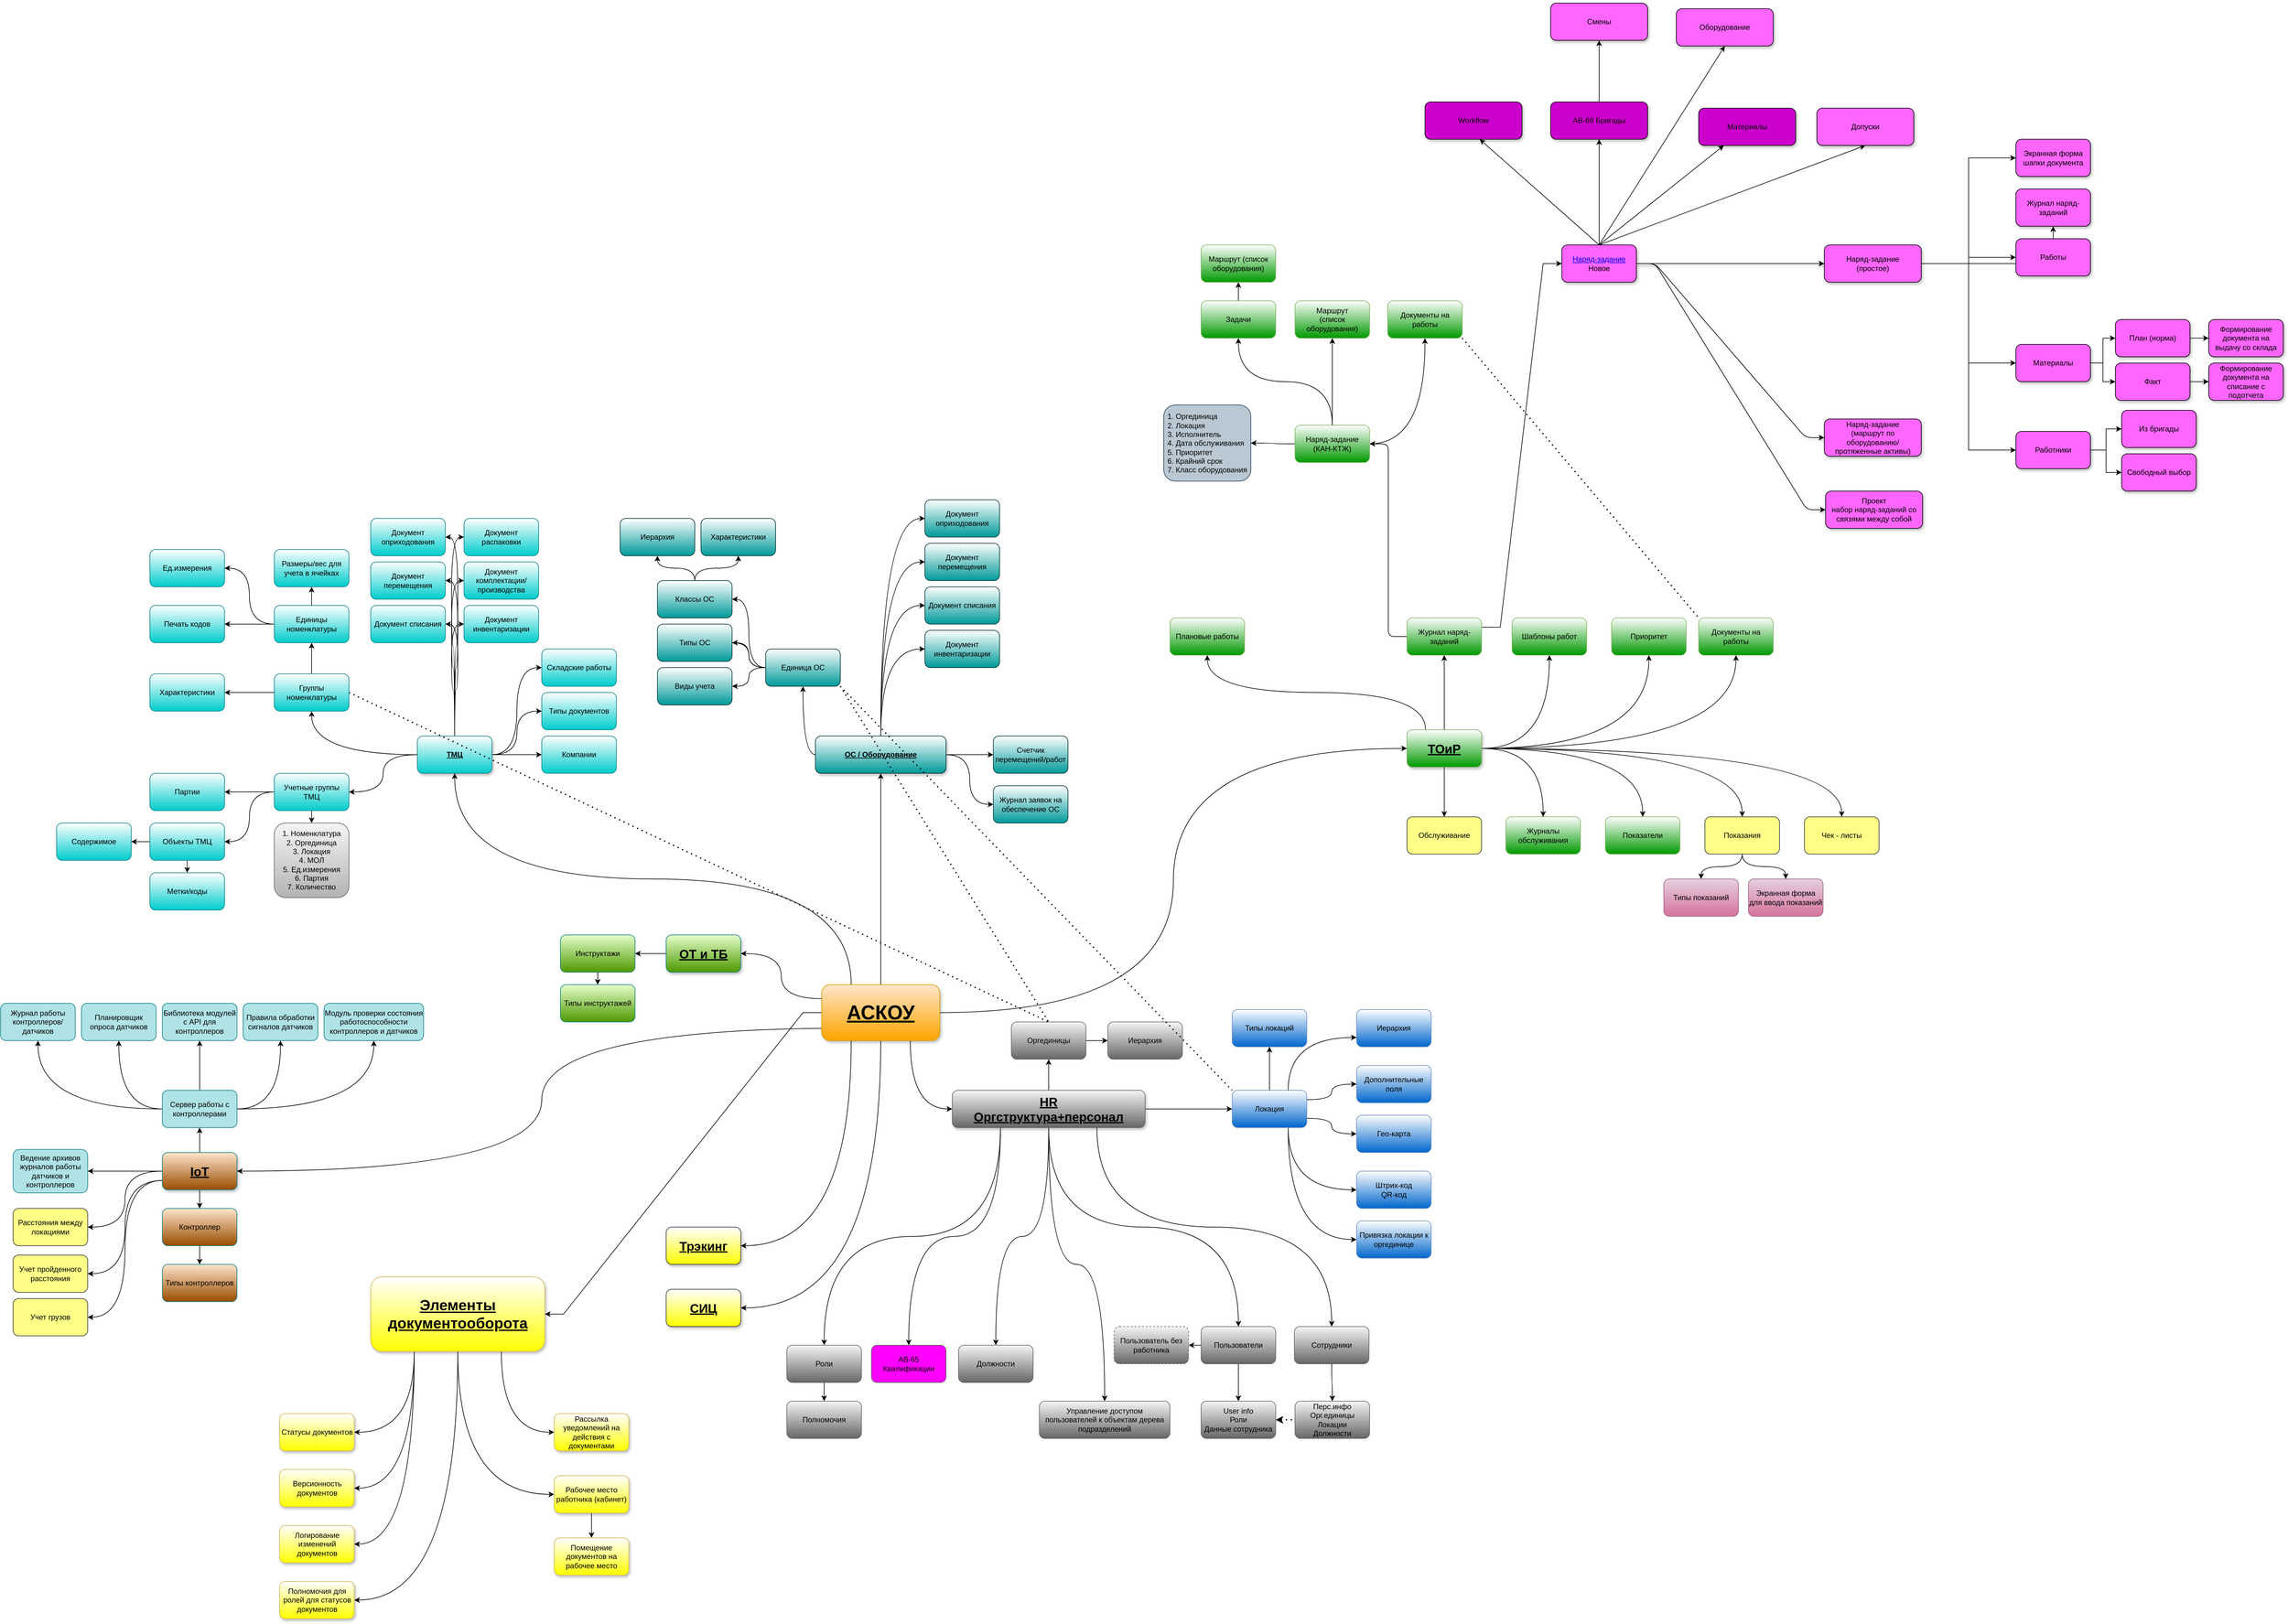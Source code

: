 <mxfile version="20.0.3" type="github" pages="3">
  <diagram id="nu44lOmmYdovMivt4aMq" name="Функции">
    <mxGraphModel dx="3213" dy="3221" grid="1" gridSize="10" guides="1" tooltips="1" connect="1" arrows="1" fold="1" page="1" pageScale="1" pageWidth="827" pageHeight="1169" math="0" shadow="0">
      <root>
        <mxCell id="0" />
        <mxCell id="1" parent="0" />
        <mxCell id="1585sADhkds7L9PGY0fH-1" value="" style="edgeStyle=orthogonalEdgeStyle;curved=1;rounded=1;sketch=0;orthogonalLoop=1;jettySize=auto;html=1;entryX=0;entryY=0.5;entryDx=0;entryDy=0;" parent="1" source="1585sADhkds7L9PGY0fH-9" target="1585sADhkds7L9PGY0fH-20" edge="1">
          <mxGeometry relative="1" as="geometry" />
        </mxCell>
        <mxCell id="1585sADhkds7L9PGY0fH-2" value="" style="edgeStyle=orthogonalEdgeStyle;curved=1;rounded=1;sketch=0;orthogonalLoop=1;jettySize=auto;html=1;" parent="1" source="1585sADhkds7L9PGY0fH-9" target="1585sADhkds7L9PGY0fH-31" edge="1">
          <mxGeometry relative="1" as="geometry" />
        </mxCell>
        <mxCell id="1585sADhkds7L9PGY0fH-3" value="" style="edgeStyle=orthogonalEdgeStyle;curved=1;rounded=1;sketch=0;orthogonalLoop=1;jettySize=auto;html=1;exitX=0;exitY=0.25;exitDx=0;exitDy=0;entryX=1;entryY=0.5;entryDx=0;entryDy=0;" parent="1" source="1585sADhkds7L9PGY0fH-9" target="1585sADhkds7L9PGY0fH-33" edge="1">
          <mxGeometry relative="1" as="geometry">
            <mxPoint x="150" y="310" as="targetPoint" />
          </mxGeometry>
        </mxCell>
        <mxCell id="1585sADhkds7L9PGY0fH-4" value="" style="edgeStyle=orthogonalEdgeStyle;curved=1;rounded=1;sketch=0;orthogonalLoop=1;jettySize=auto;html=1;exitX=0.75;exitY=1;exitDx=0;exitDy=0;entryX=0;entryY=0.5;entryDx=0;entryDy=0;" parent="1" source="1585sADhkds7L9PGY0fH-9" target="1585sADhkds7L9PGY0fH-41" edge="1">
          <mxGeometry relative="1" as="geometry" />
        </mxCell>
        <mxCell id="1585sADhkds7L9PGY0fH-5" value="" style="edgeStyle=orthogonalEdgeStyle;curved=1;rounded=1;sketch=0;orthogonalLoop=1;jettySize=auto;html=1;exitX=0.25;exitY=1;exitDx=0;exitDy=0;entryX=1;entryY=0.5;entryDx=0;entryDy=0;" parent="1" source="1585sADhkds7L9PGY0fH-9" target="1585sADhkds7L9PGY0fH-42" edge="1">
          <mxGeometry relative="1" as="geometry" />
        </mxCell>
        <mxCell id="1585sADhkds7L9PGY0fH-6" value="" style="edgeStyle=orthogonalEdgeStyle;curved=1;rounded=1;sketch=0;orthogonalLoop=1;jettySize=auto;html=1;entryX=1;entryY=0.5;entryDx=0;entryDy=0;" parent="1" target="1585sADhkds7L9PGY0fH-46" edge="1">
          <mxGeometry relative="1" as="geometry">
            <mxPoint x="340" y="420" as="sourcePoint" />
          </mxGeometry>
        </mxCell>
        <mxCell id="1585sADhkds7L9PGY0fH-7" value="" style="edgeStyle=orthogonalEdgeStyle;curved=1;rounded=1;sketch=0;orthogonalLoop=1;jettySize=auto;html=1;startArrow=none;startFill=0;exitX=0.25;exitY=0;exitDx=0;exitDy=0;" parent="1" source="1585sADhkds7L9PGY0fH-9" target="1585sADhkds7L9PGY0fH-91" edge="1">
          <mxGeometry relative="1" as="geometry" />
        </mxCell>
        <mxCell id="1585sADhkds7L9PGY0fH-8" value="" style="edgeStyle=orthogonalEdgeStyle;curved=1;rounded=1;sketch=0;orthogonalLoop=1;jettySize=auto;html=1;startArrow=none;startFill=0;exitX=0.5;exitY=1;exitDx=0;exitDy=0;entryX=1;entryY=0.5;entryDx=0;entryDy=0;" parent="1" source="1585sADhkds7L9PGY0fH-9" target="1585sADhkds7L9PGY0fH-141" edge="1">
          <mxGeometry relative="1" as="geometry" />
        </mxCell>
        <mxCell id="6ZCKuQrWmOZW_DHMc_V3-8" value="" style="edgeStyle=entityRelationEdgeStyle;rounded=0;orthogonalLoop=1;jettySize=auto;html=1;fontSize=12;" parent="1" source="1585sADhkds7L9PGY0fH-9" target="6ZCKuQrWmOZW_DHMc_V3-7" edge="1">
          <mxGeometry relative="1" as="geometry" />
        </mxCell>
        <mxCell id="1585sADhkds7L9PGY0fH-9" value="АСКОУ" style="rounded=1;whiteSpace=wrap;html=1;sketch=0;labelBackgroundColor=none;fillColor=#FFE6CC;gradientColor=#ffa500;strokeColor=#d79b00;fontSize=32;fontStyle=5;shadow=1;glass=0;" parent="1" vertex="1">
          <mxGeometry x="300" y="350" width="190" height="90" as="geometry" />
        </mxCell>
        <mxCell id="1585sADhkds7L9PGY0fH-10" value="" style="edgeStyle=orthogonalEdgeStyle;curved=1;rounded=1;sketch=0;orthogonalLoop=1;jettySize=auto;html=1;startArrow=none;startFill=0;" parent="1" source="1585sADhkds7L9PGY0fH-20" target="1585sADhkds7L9PGY0fH-146" edge="1">
          <mxGeometry relative="1" as="geometry" />
        </mxCell>
        <mxCell id="1585sADhkds7L9PGY0fH-11" value="" style="edgeStyle=orthogonalEdgeStyle;curved=1;rounded=1;sketch=0;orthogonalLoop=1;jettySize=auto;html=1;startArrow=none;startFill=0;" parent="1" source="1585sADhkds7L9PGY0fH-20" target="1585sADhkds7L9PGY0fH-158" edge="1">
          <mxGeometry relative="1" as="geometry" />
        </mxCell>
        <mxCell id="1585sADhkds7L9PGY0fH-12" value="" style="edgeStyle=orthogonalEdgeStyle;curved=1;rounded=1;sketch=0;orthogonalLoop=1;jettySize=auto;html=1;startArrow=none;startFill=0;" parent="1" source="1585sADhkds7L9PGY0fH-20" target="1585sADhkds7L9PGY0fH-159" edge="1">
          <mxGeometry relative="1" as="geometry" />
        </mxCell>
        <mxCell id="1585sADhkds7L9PGY0fH-13" value="" style="edgeStyle=orthogonalEdgeStyle;curved=1;rounded=1;sketch=0;orthogonalLoop=1;jettySize=auto;html=1;startArrow=none;startFill=0;" parent="1" source="1585sADhkds7L9PGY0fH-20" target="1585sADhkds7L9PGY0fH-160" edge="1">
          <mxGeometry relative="1" as="geometry" />
        </mxCell>
        <mxCell id="1585sADhkds7L9PGY0fH-14" value="" style="edgeStyle=orthogonalEdgeStyle;curved=1;rounded=1;sketch=0;orthogonalLoop=1;jettySize=auto;html=1;startArrow=none;startFill=0;" parent="1" source="1585sADhkds7L9PGY0fH-20" target="1585sADhkds7L9PGY0fH-162" edge="1">
          <mxGeometry relative="1" as="geometry" />
        </mxCell>
        <mxCell id="1585sADhkds7L9PGY0fH-15" value="" style="edgeStyle=orthogonalEdgeStyle;curved=1;rounded=1;sketch=0;orthogonalLoop=1;jettySize=auto;html=1;startArrow=none;startFill=0;" parent="1" source="1585sADhkds7L9PGY0fH-20" target="1585sADhkds7L9PGY0fH-163" edge="1">
          <mxGeometry relative="1" as="geometry" />
        </mxCell>
        <mxCell id="1585sADhkds7L9PGY0fH-16" value="" style="edgeStyle=orthogonalEdgeStyle;curved=1;rounded=1;sketch=0;orthogonalLoop=1;jettySize=auto;html=1;startArrow=none;startFill=0;" parent="1" source="1585sADhkds7L9PGY0fH-20" target="1585sADhkds7L9PGY0fH-164" edge="1">
          <mxGeometry relative="1" as="geometry" />
        </mxCell>
        <mxCell id="1585sADhkds7L9PGY0fH-17" value="" style="edgeStyle=orthogonalEdgeStyle;curved=1;rounded=1;sketch=0;orthogonalLoop=1;jettySize=auto;html=1;startArrow=none;startFill=0;exitX=0.25;exitY=0;exitDx=0;exitDy=0;" parent="1" source="1585sADhkds7L9PGY0fH-20" target="1585sADhkds7L9PGY0fH-165" edge="1">
          <mxGeometry relative="1" as="geometry" />
        </mxCell>
        <mxCell id="1585sADhkds7L9PGY0fH-18" value="" style="edgeStyle=orthogonalEdgeStyle;curved=1;rounded=1;sketch=0;orthogonalLoop=1;jettySize=auto;html=1;startArrow=none;startFill=0;" parent="1" source="1585sADhkds7L9PGY0fH-20" target="1585sADhkds7L9PGY0fH-166" edge="1">
          <mxGeometry relative="1" as="geometry" />
        </mxCell>
        <mxCell id="1585sADhkds7L9PGY0fH-19" value="" style="edgeStyle=orthogonalEdgeStyle;curved=1;rounded=1;sketch=0;orthogonalLoop=1;jettySize=auto;html=1;startArrow=none;startFill=0;" parent="1" source="1585sADhkds7L9PGY0fH-20" target="1585sADhkds7L9PGY0fH-167" edge="1">
          <mxGeometry relative="1" as="geometry" />
        </mxCell>
        <mxCell id="1585sADhkds7L9PGY0fH-20" value="ТОиР" style="whiteSpace=wrap;html=1;rounded=1;sketch=0;fillColor=#FFFFFF;strokeColor=#82b366;gradientColor=#009900;fontSize=20;fontStyle=5;shadow=1;" parent="1" vertex="1">
          <mxGeometry x="1241" y="-60" width="120" height="60" as="geometry" />
        </mxCell>
        <mxCell id="1585sADhkds7L9PGY0fH-21" value="" style="edgeStyle=orthogonalEdgeStyle;curved=1;rounded=1;sketch=0;orthogonalLoop=1;jettySize=auto;html=1;startArrow=none;startFill=0;entryX=1;entryY=0.5;entryDx=0;entryDy=0;exitX=0;exitY=0.5;exitDx=0;exitDy=0;" parent="1" source="1585sADhkds7L9PGY0fH-113" target="1585sADhkds7L9PGY0fH-79" edge="1">
          <mxGeometry relative="1" as="geometry">
            <mxPoint x="260" y="-160" as="sourcePoint" />
          </mxGeometry>
        </mxCell>
        <mxCell id="1585sADhkds7L9PGY0fH-22" value="" style="edgeStyle=orthogonalEdgeStyle;curved=1;rounded=1;sketch=0;orthogonalLoop=1;jettySize=auto;html=1;startArrow=none;startFill=0;entryX=1;entryY=0.5;entryDx=0;entryDy=0;exitX=0;exitY=0.5;exitDx=0;exitDy=0;" parent="1" source="1585sADhkds7L9PGY0fH-113" target="1585sADhkds7L9PGY0fH-97" edge="1">
          <mxGeometry relative="1" as="geometry">
            <mxPoint x="260" y="-160.0" as="sourcePoint" />
          </mxGeometry>
        </mxCell>
        <mxCell id="1585sADhkds7L9PGY0fH-23" value="" style="edgeStyle=orthogonalEdgeStyle;curved=1;rounded=1;sketch=0;orthogonalLoop=1;jettySize=auto;html=1;startArrow=none;startFill=0;entryX=1;entryY=0.5;entryDx=0;entryDy=0;exitX=0;exitY=0.5;exitDx=0;exitDy=0;" parent="1" source="1585sADhkds7L9PGY0fH-113" target="1585sADhkds7L9PGY0fH-94" edge="1">
          <mxGeometry relative="1" as="geometry">
            <mxPoint x="260" y="-160.0" as="sourcePoint" />
          </mxGeometry>
        </mxCell>
        <mxCell id="1585sADhkds7L9PGY0fH-24" value="" style="edgeStyle=orthogonalEdgeStyle;curved=1;rounded=1;sketch=0;orthogonalLoop=1;jettySize=auto;html=1;startArrow=none;startFill=0;" parent="1" source="1585sADhkds7L9PGY0fH-31" target="1585sADhkds7L9PGY0fH-95" edge="1">
          <mxGeometry relative="1" as="geometry" />
        </mxCell>
        <mxCell id="1585sADhkds7L9PGY0fH-25" value="" style="edgeStyle=orthogonalEdgeStyle;curved=1;rounded=1;sketch=0;orthogonalLoop=1;jettySize=auto;html=1;startArrow=none;startFill=0;entryX=0;entryY=0.5;entryDx=0;entryDy=0;" parent="1" source="1585sADhkds7L9PGY0fH-31" target="1585sADhkds7L9PGY0fH-96" edge="1">
          <mxGeometry relative="1" as="geometry" />
        </mxCell>
        <mxCell id="1585sADhkds7L9PGY0fH-26" value="" style="edgeStyle=orthogonalEdgeStyle;curved=1;rounded=1;sketch=0;orthogonalLoop=1;jettySize=auto;html=1;startArrow=none;startFill=0;entryX=0;entryY=0.5;entryDx=0;entryDy=0;exitX=0.5;exitY=0;exitDx=0;exitDy=0;" parent="1" source="1585sADhkds7L9PGY0fH-31" target="1585sADhkds7L9PGY0fH-99" edge="1">
          <mxGeometry relative="1" as="geometry" />
        </mxCell>
        <mxCell id="1585sADhkds7L9PGY0fH-27" value="" style="edgeStyle=orthogonalEdgeStyle;curved=1;rounded=1;sketch=0;orthogonalLoop=1;jettySize=auto;html=1;startArrow=none;startFill=0;entryX=0;entryY=0.5;entryDx=0;entryDy=0;exitX=0.5;exitY=0;exitDx=0;exitDy=0;" parent="1" source="1585sADhkds7L9PGY0fH-31" target="1585sADhkds7L9PGY0fH-100" edge="1">
          <mxGeometry relative="1" as="geometry" />
        </mxCell>
        <mxCell id="1585sADhkds7L9PGY0fH-28" value="" style="edgeStyle=orthogonalEdgeStyle;curved=1;rounded=1;sketch=0;orthogonalLoop=1;jettySize=auto;html=1;startArrow=none;startFill=0;exitX=0.5;exitY=0;exitDx=0;exitDy=0;entryX=0;entryY=0.5;entryDx=0;entryDy=0;" parent="1" source="1585sADhkds7L9PGY0fH-31" target="1585sADhkds7L9PGY0fH-101" edge="1">
          <mxGeometry relative="1" as="geometry" />
        </mxCell>
        <mxCell id="1585sADhkds7L9PGY0fH-29" value="" style="edgeStyle=orthogonalEdgeStyle;curved=1;rounded=1;sketch=0;orthogonalLoop=1;jettySize=auto;html=1;startArrow=none;startFill=0;entryX=0;entryY=0.5;entryDx=0;entryDy=0;exitX=0.5;exitY=0;exitDx=0;exitDy=0;" parent="1" source="1585sADhkds7L9PGY0fH-31" target="1585sADhkds7L9PGY0fH-102" edge="1">
          <mxGeometry relative="1" as="geometry" />
        </mxCell>
        <mxCell id="1585sADhkds7L9PGY0fH-30" value="" style="edgeStyle=orthogonalEdgeStyle;curved=1;rounded=1;sketch=0;orthogonalLoop=1;jettySize=auto;html=1;startArrow=none;startFill=0;exitX=0;exitY=0.5;exitDx=0;exitDy=0;" parent="1" source="1585sADhkds7L9PGY0fH-31" target="1585sADhkds7L9PGY0fH-113" edge="1">
          <mxGeometry relative="1" as="geometry" />
        </mxCell>
        <mxCell id="1585sADhkds7L9PGY0fH-31" value="ОС / Оборудование" style="whiteSpace=wrap;html=1;rounded=1;sketch=0;fillColor=#FFFFFF;strokeColor=#003333;gradientColor=#009999;fontStyle=5;fontSize=12;shadow=1;" parent="1" vertex="1">
          <mxGeometry x="290" y="-50" width="210" height="60" as="geometry" />
        </mxCell>
        <mxCell id="1585sADhkds7L9PGY0fH-32" value="" style="edgeStyle=orthogonalEdgeStyle;curved=1;rounded=1;sketch=0;orthogonalLoop=1;jettySize=auto;html=1;startArrow=none;startFill=0;" parent="1" source="1585sADhkds7L9PGY0fH-33" target="1585sADhkds7L9PGY0fH-143" edge="1">
          <mxGeometry relative="1" as="geometry" />
        </mxCell>
        <mxCell id="1585sADhkds7L9PGY0fH-33" value="ОТ и ТБ" style="whiteSpace=wrap;html=1;rounded=1;sketch=0;fillColor=#E6FFCC;strokeColor=#0e8088;gradientColor=#4D9900;fontStyle=5;fontSize=20;shadow=1;" parent="1" vertex="1">
          <mxGeometry x="50" y="270" width="120" height="60" as="geometry" />
        </mxCell>
        <mxCell id="1585sADhkds7L9PGY0fH-34" value="" style="edgeStyle=orthogonalEdgeStyle;curved=1;rounded=1;sketch=0;orthogonalLoop=1;jettySize=auto;html=1;exitX=0.25;exitY=1;exitDx=0;exitDy=0;" parent="1" source="1585sADhkds7L9PGY0fH-41" target="1585sADhkds7L9PGY0fH-48" edge="1">
          <mxGeometry relative="1" as="geometry" />
        </mxCell>
        <mxCell id="1585sADhkds7L9PGY0fH-35" value="" style="edgeStyle=orthogonalEdgeStyle;curved=1;rounded=1;sketch=0;orthogonalLoop=1;jettySize=auto;html=1;exitX=0.5;exitY=1;exitDx=0;exitDy=0;" parent="1" source="1585sADhkds7L9PGY0fH-41" target="1585sADhkds7L9PGY0fH-50" edge="1">
          <mxGeometry relative="1" as="geometry" />
        </mxCell>
        <mxCell id="1585sADhkds7L9PGY0fH-36" value="" style="edgeStyle=orthogonalEdgeStyle;curved=1;rounded=1;sketch=0;orthogonalLoop=1;jettySize=auto;html=1;exitX=0.75;exitY=1;exitDx=0;exitDy=0;" parent="1" source="1585sADhkds7L9PGY0fH-41" target="1585sADhkds7L9PGY0fH-51" edge="1">
          <mxGeometry relative="1" as="geometry" />
        </mxCell>
        <mxCell id="1585sADhkds7L9PGY0fH-37" value="" style="edgeStyle=orthogonalEdgeStyle;curved=1;rounded=1;sketch=0;orthogonalLoop=1;jettySize=auto;html=1;entryX=0.5;entryY=1;entryDx=0;entryDy=0;exitX=0.5;exitY=0;exitDx=0;exitDy=0;" parent="1" source="1585sADhkds7L9PGY0fH-41" target="1585sADhkds7L9PGY0fH-53" edge="1">
          <mxGeometry relative="1" as="geometry" />
        </mxCell>
        <mxCell id="1585sADhkds7L9PGY0fH-38" value="" style="edgeStyle=orthogonalEdgeStyle;curved=1;rounded=1;sketch=0;orthogonalLoop=1;jettySize=auto;html=1;" parent="1" source="1585sADhkds7L9PGY0fH-41" target="1585sADhkds7L9PGY0fH-60" edge="1">
          <mxGeometry relative="1" as="geometry" />
        </mxCell>
        <mxCell id="1585sADhkds7L9PGY0fH-39" value="" style="edgeStyle=orthogonalEdgeStyle;curved=1;rounded=1;sketch=0;orthogonalLoop=1;jettySize=auto;html=1;exitX=0.5;exitY=1;exitDx=0;exitDy=0;" parent="1" source="1585sADhkds7L9PGY0fH-41" target="1585sADhkds7L9PGY0fH-67" edge="1">
          <mxGeometry relative="1" as="geometry" />
        </mxCell>
        <mxCell id="1585sADhkds7L9PGY0fH-40" value="" style="edgeStyle=orthogonalEdgeStyle;curved=1;rounded=1;sketch=0;orthogonalLoop=1;jettySize=auto;html=1;exitX=0.5;exitY=1;exitDx=0;exitDy=0;" parent="1" source="1585sADhkds7L9PGY0fH-41" target="1585sADhkds7L9PGY0fH-72" edge="1">
          <mxGeometry relative="1" as="geometry" />
        </mxCell>
        <mxCell id="6ZCKuQrWmOZW_DHMc_V3-26" style="edgeStyle=orthogonalEdgeStyle;curved=1;rounded=0;orthogonalLoop=1;jettySize=auto;html=1;exitX=0.25;exitY=1;exitDx=0;exitDy=0;entryX=0.5;entryY=0;entryDx=0;entryDy=0;fontSize=12;" parent="1" source="1585sADhkds7L9PGY0fH-41" target="6ZCKuQrWmOZW_DHMc_V3-25" edge="1">
          <mxGeometry relative="1" as="geometry">
            <mxPoint x="440" y="930" as="targetPoint" />
          </mxGeometry>
        </mxCell>
        <mxCell id="1585sADhkds7L9PGY0fH-41" value="HR&lt;br style=&quot;font-size: 20px;&quot;&gt;Оргструктура+персонал" style="whiteSpace=wrap;html=1;rounded=1;sketch=0;fillColor=#f5f5f5;strokeColor=#666666;gradientColor=#666666;fontSize=20;fontStyle=5;shadow=1;" parent="1" vertex="1">
          <mxGeometry x="510" y="520" width="310" height="60" as="geometry" />
        </mxCell>
        <mxCell id="1585sADhkds7L9PGY0fH-42" value="Трэкинг" style="whiteSpace=wrap;html=1;rounded=1;sketch=0;fillColor=#FFFFFF;strokeColor=#36393d;gradientColor=#FFFF00;fontSize=20;fontStyle=5;shadow=1;" parent="1" vertex="1">
          <mxGeometry x="50" y="740" width="120" height="60" as="geometry" />
        </mxCell>
        <mxCell id="1585sADhkds7L9PGY0fH-43" value="" style="edgeStyle=orthogonalEdgeStyle;curved=1;rounded=1;sketch=0;orthogonalLoop=1;jettySize=auto;html=1;startArrow=none;startFill=0;exitX=0.5;exitY=1;exitDx=0;exitDy=0;" parent="1" source="1585sADhkds7L9PGY0fH-139" target="1585sADhkds7L9PGY0fH-138" edge="1">
          <mxGeometry relative="1" as="geometry" />
        </mxCell>
        <mxCell id="1585sADhkds7L9PGY0fH-44" value="" style="edgeStyle=orthogonalEdgeStyle;curved=1;rounded=1;sketch=0;orthogonalLoop=1;jettySize=auto;html=1;startArrow=none;startFill=0;" parent="1" source="1585sADhkds7L9PGY0fH-46" target="1585sADhkds7L9PGY0fH-139" edge="1">
          <mxGeometry relative="1" as="geometry" />
        </mxCell>
        <mxCell id="1585sADhkds7L9PGY0fH-45" value="" style="edgeStyle=orthogonalEdgeStyle;curved=1;rounded=1;sketch=0;orthogonalLoop=1;jettySize=auto;html=1;startArrow=none;startFill=0;entryX=1;entryY=0.5;entryDx=0;entryDy=0;" parent="1" source="1585sADhkds7L9PGY0fH-46" target="1585sADhkds7L9PGY0fH-140" edge="1">
          <mxGeometry relative="1" as="geometry" />
        </mxCell>
        <mxCell id="myCQ_AE_SCM9vGws5eOE-2" value="" style="edgeStyle=orthogonalEdgeStyle;rounded=0;orthogonalLoop=1;jettySize=auto;html=1;curved=1;" parent="1" source="1585sADhkds7L9PGY0fH-46" target="myCQ_AE_SCM9vGws5eOE-1" edge="1">
          <mxGeometry relative="1" as="geometry" />
        </mxCell>
        <mxCell id="myCQ_AE_SCM9vGws5eOE-6" value="" style="edgeStyle=orthogonalEdgeStyle;curved=1;rounded=0;orthogonalLoop=1;jettySize=auto;html=1;exitX=0;exitY=0.75;exitDx=0;exitDy=0;entryX=1;entryY=0.5;entryDx=0;entryDy=0;" parent="1" source="1585sADhkds7L9PGY0fH-46" target="myCQ_AE_SCM9vGws5eOE-5" edge="1">
          <mxGeometry relative="1" as="geometry" />
        </mxCell>
        <mxCell id="myCQ_AE_SCM9vGws5eOE-8" style="edgeStyle=orthogonalEdgeStyle;curved=1;rounded=0;orthogonalLoop=1;jettySize=auto;html=1;exitX=0;exitY=0.75;exitDx=0;exitDy=0;entryX=1;entryY=0.5;entryDx=0;entryDy=0;" parent="1" source="1585sADhkds7L9PGY0fH-46" target="myCQ_AE_SCM9vGws5eOE-7" edge="1">
          <mxGeometry relative="1" as="geometry" />
        </mxCell>
        <mxCell id="myCQ_AE_SCM9vGws5eOE-10" value="" style="edgeStyle=orthogonalEdgeStyle;curved=1;rounded=0;orthogonalLoop=1;jettySize=auto;html=1;" parent="1" source="1585sADhkds7L9PGY0fH-46" target="myCQ_AE_SCM9vGws5eOE-9" edge="1">
          <mxGeometry relative="1" as="geometry" />
        </mxCell>
        <mxCell id="1585sADhkds7L9PGY0fH-46" value="IoT" style="whiteSpace=wrap;html=1;rounded=1;sketch=0;fillColor=#FFE6CC;strokeColor=#0e8088;gradientColor=#994C00;fontSize=20;fontStyle=5;shadow=1;" parent="1" vertex="1">
          <mxGeometry x="-760" y="620" width="120" height="60" as="geometry" />
        </mxCell>
        <mxCell id="1585sADhkds7L9PGY0fH-47" value="" style="edgeStyle=orthogonalEdgeStyle;curved=1;rounded=1;sketch=0;orthogonalLoop=1;jettySize=auto;html=1;" parent="1" source="1585sADhkds7L9PGY0fH-48" target="1585sADhkds7L9PGY0fH-49" edge="1">
          <mxGeometry relative="1" as="geometry" />
        </mxCell>
        <mxCell id="1585sADhkds7L9PGY0fH-48" value="Роли" style="whiteSpace=wrap;html=1;rounded=1;sketch=0;fillColor=#f5f5f5;gradientColor=#666666;strokeColor=#666666;" parent="1" vertex="1">
          <mxGeometry x="244" y="930" width="120" height="60" as="geometry" />
        </mxCell>
        <mxCell id="1585sADhkds7L9PGY0fH-49" value="Полномочия" style="whiteSpace=wrap;html=1;rounded=1;sketch=0;fillColor=#f5f5f5;gradientColor=#666666;strokeColor=#666666;" parent="1" vertex="1">
          <mxGeometry x="244" y="1020" width="120" height="60" as="geometry" />
        </mxCell>
        <mxCell id="1585sADhkds7L9PGY0fH-50" value="Должности" style="whiteSpace=wrap;html=1;rounded=1;sketch=0;fillColor=#f5f5f5;gradientColor=#666666;strokeColor=#666666;" parent="1" vertex="1">
          <mxGeometry x="520" y="930" width="120" height="60" as="geometry" />
        </mxCell>
        <mxCell id="1585sADhkds7L9PGY0fH-51" value="Сотрудники" style="whiteSpace=wrap;html=1;rounded=1;sketch=0;fillColor=#f5f5f5;gradientColor=#666666;strokeColor=#666666;" parent="1" vertex="1">
          <mxGeometry x="1060" y="900" width="120" height="60" as="geometry" />
        </mxCell>
        <mxCell id="1585sADhkds7L9PGY0fH-52" value="" style="edgeStyle=orthogonalEdgeStyle;curved=1;rounded=1;sketch=0;orthogonalLoop=1;jettySize=auto;html=1;entryX=0;entryY=0.5;entryDx=0;entryDy=0;" parent="1" source="1585sADhkds7L9PGY0fH-53" target="1585sADhkds7L9PGY0fH-61" edge="1">
          <mxGeometry relative="1" as="geometry" />
        </mxCell>
        <mxCell id="1585sADhkds7L9PGY0fH-53" value="Оргединицы" style="whiteSpace=wrap;html=1;rounded=1;sketch=0;fillColor=#f5f5f5;strokeColor=#666666;gradientColor=#666666;" parent="1" vertex="1">
          <mxGeometry x="605" y="410" width="120" height="60" as="geometry" />
        </mxCell>
        <mxCell id="1585sADhkds7L9PGY0fH-54" value="" style="edgeStyle=orthogonalEdgeStyle;curved=1;rounded=1;sketch=0;orthogonalLoop=1;jettySize=auto;html=1;entryX=0;entryY=0.75;entryDx=0;entryDy=0;exitX=0.75;exitY=0;exitDx=0;exitDy=0;" parent="1" source="1585sADhkds7L9PGY0fH-60" target="1585sADhkds7L9PGY0fH-62" edge="1">
          <mxGeometry relative="1" as="geometry" />
        </mxCell>
        <mxCell id="1585sADhkds7L9PGY0fH-55" value="" style="edgeStyle=orthogonalEdgeStyle;curved=1;rounded=1;sketch=0;orthogonalLoop=1;jettySize=auto;html=1;entryX=0;entryY=0.5;entryDx=0;entryDy=0;exitX=1;exitY=0.25;exitDx=0;exitDy=0;" parent="1" source="1585sADhkds7L9PGY0fH-60" target="1585sADhkds7L9PGY0fH-63" edge="1">
          <mxGeometry relative="1" as="geometry" />
        </mxCell>
        <mxCell id="1585sADhkds7L9PGY0fH-56" value="" style="edgeStyle=orthogonalEdgeStyle;curved=1;rounded=1;sketch=0;orthogonalLoop=1;jettySize=auto;html=1;entryX=0;entryY=0.5;entryDx=0;entryDy=0;exitX=1;exitY=0.75;exitDx=0;exitDy=0;" parent="1" source="1585sADhkds7L9PGY0fH-60" target="1585sADhkds7L9PGY0fH-64" edge="1">
          <mxGeometry relative="1" as="geometry" />
        </mxCell>
        <mxCell id="1585sADhkds7L9PGY0fH-57" value="" style="edgeStyle=orthogonalEdgeStyle;curved=1;rounded=1;sketch=0;orthogonalLoop=1;jettySize=auto;html=1;exitX=0.75;exitY=1;exitDx=0;exitDy=0;entryX=0;entryY=0.5;entryDx=0;entryDy=0;" parent="1" source="1585sADhkds7L9PGY0fH-60" target="1585sADhkds7L9PGY0fH-65" edge="1">
          <mxGeometry relative="1" as="geometry" />
        </mxCell>
        <mxCell id="1585sADhkds7L9PGY0fH-58" value="" style="edgeStyle=orthogonalEdgeStyle;curved=1;rounded=1;sketch=0;orthogonalLoop=1;jettySize=auto;html=1;entryX=0;entryY=0.5;entryDx=0;entryDy=0;exitX=0.75;exitY=1;exitDx=0;exitDy=0;" parent="1" source="1585sADhkds7L9PGY0fH-60" target="1585sADhkds7L9PGY0fH-66" edge="1">
          <mxGeometry relative="1" as="geometry" />
        </mxCell>
        <mxCell id="1585sADhkds7L9PGY0fH-59" value="" style="edgeStyle=orthogonalEdgeStyle;curved=1;rounded=1;sketch=0;orthogonalLoop=1;jettySize=auto;html=1;" parent="1" source="1585sADhkds7L9PGY0fH-60" target="1585sADhkds7L9PGY0fH-68" edge="1">
          <mxGeometry relative="1" as="geometry" />
        </mxCell>
        <mxCell id="1585sADhkds7L9PGY0fH-60" value="Локация" style="whiteSpace=wrap;html=1;rounded=1;sketch=0;fillColor=#FFFFFF;strokeColor=#6c8ebf;gradientColor=#0066CC;" parent="1" vertex="1">
          <mxGeometry x="960" y="520" width="120" height="60" as="geometry" />
        </mxCell>
        <mxCell id="1585sADhkds7L9PGY0fH-61" value="Иерархия" style="whiteSpace=wrap;html=1;rounded=1;sketch=0;fillColor=#f5f5f5;strokeColor=#666666;gradientColor=#666666;" parent="1" vertex="1">
          <mxGeometry x="760" y="410" width="120" height="60" as="geometry" />
        </mxCell>
        <mxCell id="1585sADhkds7L9PGY0fH-62" value="Иерархия" style="whiteSpace=wrap;html=1;rounded=1;sketch=0;fillColor=#FFFFFF;strokeColor=#6c8ebf;gradientColor=#0066CC;" parent="1" vertex="1">
          <mxGeometry x="1160" y="390" width="120" height="60" as="geometry" />
        </mxCell>
        <mxCell id="1585sADhkds7L9PGY0fH-63" value="Дополнительные поля" style="whiteSpace=wrap;html=1;rounded=1;sketch=0;fillColor=#FFFFFF;strokeColor=#6c8ebf;gradientColor=#0066CC;" parent="1" vertex="1">
          <mxGeometry x="1160" y="480" width="120" height="60" as="geometry" />
        </mxCell>
        <mxCell id="1585sADhkds7L9PGY0fH-64" value="Гео-карта" style="whiteSpace=wrap;html=1;rounded=1;sketch=0;fillColor=#FFFFFF;strokeColor=#6c8ebf;gradientColor=#0066CC;" parent="1" vertex="1">
          <mxGeometry x="1160" y="560" width="120" height="60" as="geometry" />
        </mxCell>
        <mxCell id="1585sADhkds7L9PGY0fH-65" value="Штрих-код&lt;br&gt;QR-код" style="whiteSpace=wrap;html=1;rounded=1;sketch=0;fillColor=#FFFFFF;strokeColor=#6c8ebf;gradientColor=#0066CC;" parent="1" vertex="1">
          <mxGeometry x="1160" y="650" width="120" height="60" as="geometry" />
        </mxCell>
        <mxCell id="1585sADhkds7L9PGY0fH-66" value="Привязка локации к оргединице" style="whiteSpace=wrap;html=1;rounded=1;sketch=0;fillColor=#FFFFFF;strokeColor=#6c8ebf;gradientColor=#0066CC;" parent="1" vertex="1">
          <mxGeometry x="1160" y="730" width="120" height="60" as="geometry" />
        </mxCell>
        <mxCell id="1585sADhkds7L9PGY0fH-67" value="Управление доступом пользователей к объектам дерева подразделений" style="whiteSpace=wrap;html=1;rounded=1;sketch=0;fillColor=#f5f5f5;gradientColor=#666666;strokeColor=#666666;" parent="1" vertex="1">
          <mxGeometry x="650" y="1020" width="210" height="60" as="geometry" />
        </mxCell>
        <mxCell id="1585sADhkds7L9PGY0fH-68" value="Типы локаций" style="whiteSpace=wrap;html=1;rounded=1;sketch=0;fillColor=#FFFFFF;strokeColor=#6c8ebf;gradientColor=#0066CC;" parent="1" vertex="1">
          <mxGeometry x="960" y="390" width="120" height="60" as="geometry" />
        </mxCell>
        <mxCell id="1585sADhkds7L9PGY0fH-69" value="" style="edgeStyle=orthogonalEdgeStyle;curved=1;rounded=1;sketch=0;orthogonalLoop=1;jettySize=auto;html=1;exitX=0.5;exitY=1;exitDx=0;exitDy=0;" parent="1" source="1585sADhkds7L9PGY0fH-51" target="1585sADhkds7L9PGY0fH-73" edge="1">
          <mxGeometry relative="1" as="geometry" />
        </mxCell>
        <mxCell id="1585sADhkds7L9PGY0fH-70" value="" style="edgeStyle=orthogonalEdgeStyle;curved=1;rounded=1;sketch=0;orthogonalLoop=1;jettySize=auto;html=1;" parent="1" source="1585sADhkds7L9PGY0fH-72" target="1585sADhkds7L9PGY0fH-74" edge="1">
          <mxGeometry relative="1" as="geometry" />
        </mxCell>
        <mxCell id="1585sADhkds7L9PGY0fH-71" value="" style="edgeStyle=orthogonalEdgeStyle;curved=1;rounded=1;sketch=0;orthogonalLoop=1;jettySize=auto;html=1;startArrow=none;startFill=0;" parent="1" source="1585sADhkds7L9PGY0fH-72" target="1585sADhkds7L9PGY0fH-76" edge="1">
          <mxGeometry relative="1" as="geometry" />
        </mxCell>
        <mxCell id="1585sADhkds7L9PGY0fH-72" value="Пользователи" style="whiteSpace=wrap;html=1;fillColor=#f5f5f5;strokeColor=#666666;rounded=1;sketch=0;gradientColor=#666666;" parent="1" vertex="1">
          <mxGeometry x="910" y="900" width="120" height="60" as="geometry" />
        </mxCell>
        <mxCell id="1585sADhkds7L9PGY0fH-73" value="Перс.инфо&lt;br&gt;Орг.единицы&lt;br&gt;Локации&lt;br&gt;Должности" style="whiteSpace=wrap;html=1;fillColor=#f5f5f5;strokeColor=#666666;rounded=1;sketch=0;gradientColor=#666666;" parent="1" vertex="1">
          <mxGeometry x="1061" y="1020" width="120" height="60" as="geometry" />
        </mxCell>
        <mxCell id="1585sADhkds7L9PGY0fH-74" value="User info&lt;br&gt;Роли&lt;br&gt;Данные сотрудника" style="whiteSpace=wrap;html=1;fillColor=#f5f5f5;strokeColor=#666666;rounded=1;sketch=0;gradientColor=#666666;" parent="1" vertex="1">
          <mxGeometry x="910" y="1020" width="120" height="60" as="geometry" />
        </mxCell>
        <mxCell id="1585sADhkds7L9PGY0fH-75" value="" style="endArrow=none;dashed=1;html=1;dashPattern=1 3;strokeWidth=2;rounded=1;sketch=0;curved=1;entryX=0;entryY=0.5;entryDx=0;entryDy=0;startArrow=classic;startFill=1;exitX=1;exitY=0.5;exitDx=0;exitDy=0;" parent="1" source="1585sADhkds7L9PGY0fH-74" target="1585sADhkds7L9PGY0fH-73" edge="1">
          <mxGeometry width="50" height="50" relative="1" as="geometry">
            <mxPoint x="990" y="1010" as="sourcePoint" />
            <mxPoint x="920" y="970" as="targetPoint" />
          </mxGeometry>
        </mxCell>
        <mxCell id="1585sADhkds7L9PGY0fH-76" value="Пользователь без работника" style="whiteSpace=wrap;html=1;fillColor=#f5f5f5;strokeColor=#666666;rounded=1;sketch=0;dashed=1;gradientColor=#666666;" parent="1" vertex="1">
          <mxGeometry x="770" y="900" width="120" height="60" as="geometry" />
        </mxCell>
        <mxCell id="1585sADhkds7L9PGY0fH-77" value="" style="edgeStyle=orthogonalEdgeStyle;curved=1;rounded=1;sketch=0;orthogonalLoop=1;jettySize=auto;html=1;startArrow=none;startFill=0;" parent="1" source="1585sADhkds7L9PGY0fH-79" target="1585sADhkds7L9PGY0fH-92" edge="1">
          <mxGeometry relative="1" as="geometry" />
        </mxCell>
        <mxCell id="1585sADhkds7L9PGY0fH-78" value="" style="edgeStyle=orthogonalEdgeStyle;curved=1;rounded=1;sketch=0;orthogonalLoop=1;jettySize=auto;html=1;startArrow=none;startFill=0;" parent="1" source="1585sADhkds7L9PGY0fH-79" target="1585sADhkds7L9PGY0fH-93" edge="1">
          <mxGeometry relative="1" as="geometry" />
        </mxCell>
        <mxCell id="1585sADhkds7L9PGY0fH-79" value="Классы ОС" style="whiteSpace=wrap;html=1;fillColor=#FFFFFF;strokeColor=#003333;rounded=1;sketch=0;gradientColor=#009999;" parent="1" vertex="1">
          <mxGeometry x="36" y="-300" width="120" height="60" as="geometry" />
        </mxCell>
        <mxCell id="1585sADhkds7L9PGY0fH-80" value="" style="edgeStyle=orthogonalEdgeStyle;curved=1;rounded=1;sketch=0;orthogonalLoop=1;jettySize=auto;html=1;startArrow=none;startFill=0;" parent="1" source="1585sADhkds7L9PGY0fH-91" target="1585sADhkds7L9PGY0fH-103" edge="1">
          <mxGeometry relative="1" as="geometry" />
        </mxCell>
        <mxCell id="1585sADhkds7L9PGY0fH-81" value="" style="edgeStyle=orthogonalEdgeStyle;curved=1;rounded=1;sketch=0;orthogonalLoop=1;jettySize=auto;html=1;startArrow=none;startFill=0;entryX=0.5;entryY=1;entryDx=0;entryDy=0;" parent="1" source="1585sADhkds7L9PGY0fH-91" target="1585sADhkds7L9PGY0fH-107" edge="1">
          <mxGeometry relative="1" as="geometry">
            <mxPoint x="-430" y="-20" as="targetPoint" />
          </mxGeometry>
        </mxCell>
        <mxCell id="1585sADhkds7L9PGY0fH-82" value="" style="edgeStyle=orthogonalEdgeStyle;curved=1;rounded=1;sketch=0;orthogonalLoop=1;jettySize=auto;html=1;startArrow=none;startFill=0;" parent="1" source="1585sADhkds7L9PGY0fH-91" target="1585sADhkds7L9PGY0fH-122" edge="1">
          <mxGeometry relative="1" as="geometry" />
        </mxCell>
        <mxCell id="1585sADhkds7L9PGY0fH-83" value="" style="edgeStyle=orthogonalEdgeStyle;curved=1;rounded=1;sketch=0;orthogonalLoop=1;jettySize=auto;html=1;startArrow=none;startFill=0;entryX=0;entryY=0.5;entryDx=0;entryDy=0;" parent="1" source="1585sADhkds7L9PGY0fH-91" target="1585sADhkds7L9PGY0fH-128" edge="1">
          <mxGeometry relative="1" as="geometry" />
        </mxCell>
        <mxCell id="1585sADhkds7L9PGY0fH-84" value="" style="edgeStyle=orthogonalEdgeStyle;curved=1;rounded=1;sketch=0;orthogonalLoop=1;jettySize=auto;html=1;startArrow=none;startFill=0;entryX=0;entryY=0.5;entryDx=0;entryDy=0;" parent="1" source="1585sADhkds7L9PGY0fH-91" target="1585sADhkds7L9PGY0fH-129" edge="1">
          <mxGeometry relative="1" as="geometry" />
        </mxCell>
        <mxCell id="1585sADhkds7L9PGY0fH-85" value="" style="edgeStyle=orthogonalEdgeStyle;curved=1;rounded=1;sketch=0;orthogonalLoop=1;jettySize=auto;html=1;startArrow=none;startFill=0;entryX=1;entryY=0.5;entryDx=0;entryDy=0;" parent="1" source="1585sADhkds7L9PGY0fH-91" target="1585sADhkds7L9PGY0fH-130" edge="1">
          <mxGeometry relative="1" as="geometry" />
        </mxCell>
        <mxCell id="1585sADhkds7L9PGY0fH-86" value="" style="edgeStyle=orthogonalEdgeStyle;curved=1;rounded=1;sketch=0;orthogonalLoop=1;jettySize=auto;html=1;startArrow=none;startFill=0;entryX=1;entryY=0.5;entryDx=0;entryDy=0;" parent="1" source="1585sADhkds7L9PGY0fH-91" target="1585sADhkds7L9PGY0fH-131" edge="1">
          <mxGeometry relative="1" as="geometry" />
        </mxCell>
        <mxCell id="1585sADhkds7L9PGY0fH-87" value="" style="edgeStyle=orthogonalEdgeStyle;curved=1;rounded=1;sketch=0;orthogonalLoop=1;jettySize=auto;html=1;startArrow=none;startFill=0;entryX=1;entryY=0.5;entryDx=0;entryDy=0;" parent="1" source="1585sADhkds7L9PGY0fH-91" target="1585sADhkds7L9PGY0fH-132" edge="1">
          <mxGeometry relative="1" as="geometry" />
        </mxCell>
        <mxCell id="1585sADhkds7L9PGY0fH-88" value="" style="edgeStyle=orthogonalEdgeStyle;curved=1;rounded=1;sketch=0;orthogonalLoop=1;jettySize=auto;html=1;startArrow=none;startFill=0;entryX=0;entryY=0.5;entryDx=0;entryDy=0;" parent="1" source="1585sADhkds7L9PGY0fH-91" target="1585sADhkds7L9PGY0fH-133" edge="1">
          <mxGeometry relative="1" as="geometry" />
        </mxCell>
        <mxCell id="1585sADhkds7L9PGY0fH-89" value="" style="edgeStyle=orthogonalEdgeStyle;curved=1;rounded=1;sketch=0;orthogonalLoop=1;jettySize=auto;html=1;startArrow=none;startFill=0;entryX=0;entryY=0.5;entryDx=0;entryDy=0;" parent="1" source="1585sADhkds7L9PGY0fH-91" target="1585sADhkds7L9PGY0fH-134" edge="1">
          <mxGeometry relative="1" as="geometry" />
        </mxCell>
        <mxCell id="1585sADhkds7L9PGY0fH-90" value="" style="edgeStyle=orthogonalEdgeStyle;curved=1;rounded=1;sketch=0;orthogonalLoop=1;jettySize=auto;html=1;startArrow=none;startFill=0;entryX=0;entryY=0.5;entryDx=0;entryDy=0;" parent="1" source="1585sADhkds7L9PGY0fH-91" target="1585sADhkds7L9PGY0fH-135" edge="1">
          <mxGeometry relative="1" as="geometry" />
        </mxCell>
        <mxCell id="1585sADhkds7L9PGY0fH-91" value="ТМЦ" style="whiteSpace=wrap;html=1;fillColor=#FFFFFF;rounded=1;sketch=0;labelBackgroundColor=none;strokeColor=#0e8088;gradientColor=#00CCCC;fontSize=12;fontStyle=5;shadow=1;" parent="1" vertex="1">
          <mxGeometry x="-350" y="-50" width="120" height="60" as="geometry" />
        </mxCell>
        <mxCell id="1585sADhkds7L9PGY0fH-92" value="Иерархия" style="whiteSpace=wrap;html=1;fillColor=#FFFFFF;strokeColor=#003333;rounded=1;sketch=0;gradientColor=#009999;" parent="1" vertex="1">
          <mxGeometry x="-24" y="-400" width="120" height="60" as="geometry" />
        </mxCell>
        <mxCell id="1585sADhkds7L9PGY0fH-93" value="Характеристики" style="whiteSpace=wrap;html=1;fillColor=#FFFFFF;strokeColor=#003333;rounded=1;sketch=0;gradientColor=#009999;" parent="1" vertex="1">
          <mxGeometry x="106" y="-400" width="120" height="60" as="geometry" />
        </mxCell>
        <mxCell id="1585sADhkds7L9PGY0fH-94" value="Виды учета" style="whiteSpace=wrap;html=1;fillColor=#FFFFFF;strokeColor=#003333;rounded=1;sketch=0;gradientColor=#009999;" parent="1" vertex="1">
          <mxGeometry x="36" y="-160" width="120" height="60" as="geometry" />
        </mxCell>
        <mxCell id="1585sADhkds7L9PGY0fH-95" value="Счетчик перемещений/работ" style="whiteSpace=wrap;html=1;fillColor=#FFFFFF;strokeColor=#003333;rounded=1;sketch=0;gradientColor=#009999;" parent="1" vertex="1">
          <mxGeometry x="576" y="-50" width="120" height="60" as="geometry" />
        </mxCell>
        <mxCell id="1585sADhkds7L9PGY0fH-96" value="Журнал заявок на обеспечение ОС" style="whiteSpace=wrap;html=1;fillColor=#FFFFFF;strokeColor=#003333;rounded=1;sketch=0;gradientColor=#009999;" parent="1" vertex="1">
          <mxGeometry x="576" y="30" width="120" height="60" as="geometry" />
        </mxCell>
        <mxCell id="1585sADhkds7L9PGY0fH-97" value="Типы ОС" style="whiteSpace=wrap;html=1;fillColor=#FFFFFF;strokeColor=#003333;rounded=1;sketch=0;gradientColor=#009999;" parent="1" vertex="1">
          <mxGeometry x="36" y="-230" width="120" height="60" as="geometry" />
        </mxCell>
        <mxCell id="1585sADhkds7L9PGY0fH-98" value="" style="edgeStyle=orthogonalEdgeStyle;curved=1;rounded=1;sketch=0;orthogonalLoop=1;jettySize=auto;html=1;startArrow=none;startFill=0;endArrow=none;exitX=0;exitY=0.5;exitDx=0;exitDy=0;" parent="1" source="1585sADhkds7L9PGY0fH-113" target="1585sADhkds7L9PGY0fH-97" edge="1">
          <mxGeometry relative="1" as="geometry">
            <mxPoint x="260" y="-160.0" as="sourcePoint" />
            <mxPoint x="146.0" y="-240" as="targetPoint" />
          </mxGeometry>
        </mxCell>
        <mxCell id="1585sADhkds7L9PGY0fH-99" value="Документ оприходования" style="whiteSpace=wrap;html=1;fillColor=#FFFFFF;strokeColor=#003333;rounded=1;sketch=0;gradientColor=#009999;" parent="1" vertex="1">
          <mxGeometry x="466" y="-430" width="120" height="60" as="geometry" />
        </mxCell>
        <mxCell id="1585sADhkds7L9PGY0fH-100" value="Документ списания" style="whiteSpace=wrap;html=1;fillColor=#FFFFFF;strokeColor=#003333;rounded=1;sketch=0;gradientColor=#009999;" parent="1" vertex="1">
          <mxGeometry x="466" y="-290" width="120" height="60" as="geometry" />
        </mxCell>
        <mxCell id="1585sADhkds7L9PGY0fH-101" value="Документ перемещения" style="whiteSpace=wrap;html=1;fillColor=#FFFFFF;strokeColor=#003333;rounded=1;sketch=0;gradientColor=#009999;" parent="1" vertex="1">
          <mxGeometry x="466" y="-360" width="120" height="60" as="geometry" />
        </mxCell>
        <mxCell id="1585sADhkds7L9PGY0fH-102" value="Документ инвентаризации" style="whiteSpace=wrap;html=1;fillColor=#FFFFFF;strokeColor=#003333;rounded=1;sketch=0;gradientColor=#009999;" parent="1" vertex="1">
          <mxGeometry x="466" y="-220" width="120" height="60" as="geometry" />
        </mxCell>
        <mxCell id="1585sADhkds7L9PGY0fH-103" value="Компании" style="whiteSpace=wrap;html=1;fillColor=#FFFFFF;strokeColor=#0e8088;rounded=1;sketch=0;labelBackgroundColor=none;gradientColor=#00CCCC;" parent="1" vertex="1">
          <mxGeometry x="-150" y="-50" width="120" height="60" as="geometry" />
        </mxCell>
        <mxCell id="1585sADhkds7L9PGY0fH-104" value="" style="endArrow=none;dashed=1;html=1;dashPattern=1 3;strokeWidth=2;rounded=1;sketch=0;curved=1;exitX=1;exitY=0.5;exitDx=0;exitDy=0;entryX=0.5;entryY=0;entryDx=0;entryDy=0;" parent="1" source="1585sADhkds7L9PGY0fH-107" target="1585sADhkds7L9PGY0fH-53" edge="1">
          <mxGeometry width="50" height="50" relative="1" as="geometry">
            <mxPoint x="260" y="340" as="sourcePoint" />
            <mxPoint x="310" y="290" as="targetPoint" />
          </mxGeometry>
        </mxCell>
        <mxCell id="1585sADhkds7L9PGY0fH-105" value="" style="edgeStyle=orthogonalEdgeStyle;curved=1;rounded=1;sketch=0;orthogonalLoop=1;jettySize=auto;html=1;startArrow=none;startFill=0;" parent="1" source="1585sADhkds7L9PGY0fH-107" target="1585sADhkds7L9PGY0fH-111" edge="1">
          <mxGeometry relative="1" as="geometry" />
        </mxCell>
        <mxCell id="1585sADhkds7L9PGY0fH-106" value="" style="edgeStyle=orthogonalEdgeStyle;curved=1;rounded=1;sketch=0;orthogonalLoop=1;jettySize=auto;html=1;startArrow=none;startFill=0;" parent="1" source="1585sADhkds7L9PGY0fH-107" target="1585sADhkds7L9PGY0fH-112" edge="1">
          <mxGeometry relative="1" as="geometry" />
        </mxCell>
        <mxCell id="1585sADhkds7L9PGY0fH-107" value="Группы номенклатуры" style="whiteSpace=wrap;html=1;fillColor=#FFFFFF;strokeColor=#0e8088;rounded=1;sketch=0;labelBackgroundColor=none;gradientColor=#00CCCC;" parent="1" vertex="1">
          <mxGeometry x="-580" y="-150" width="120" height="60" as="geometry" />
        </mxCell>
        <mxCell id="1585sADhkds7L9PGY0fH-108" value="" style="edgeStyle=orthogonalEdgeStyle;curved=1;rounded=1;sketch=0;orthogonalLoop=1;jettySize=auto;html=1;startArrow=none;startFill=0;" parent="1" source="1585sADhkds7L9PGY0fH-111" target="1585sADhkds7L9PGY0fH-116" edge="1">
          <mxGeometry relative="1" as="geometry" />
        </mxCell>
        <mxCell id="1585sADhkds7L9PGY0fH-109" value="" style="edgeStyle=orthogonalEdgeStyle;curved=1;rounded=1;sketch=0;orthogonalLoop=1;jettySize=auto;html=1;startArrow=none;startFill=0;" parent="1" source="1585sADhkds7L9PGY0fH-111" target="1585sADhkds7L9PGY0fH-117" edge="1">
          <mxGeometry relative="1" as="geometry" />
        </mxCell>
        <mxCell id="1585sADhkds7L9PGY0fH-110" value="" style="edgeStyle=orthogonalEdgeStyle;curved=1;rounded=1;sketch=0;orthogonalLoop=1;jettySize=auto;html=1;startArrow=none;startFill=0;entryX=1;entryY=0.5;entryDx=0;entryDy=0;" parent="1" source="1585sADhkds7L9PGY0fH-111" target="1585sADhkds7L9PGY0fH-118" edge="1">
          <mxGeometry relative="1" as="geometry" />
        </mxCell>
        <mxCell id="1585sADhkds7L9PGY0fH-111" value="Единицы номенклатуры" style="whiteSpace=wrap;html=1;fillColor=#FFFFFF;strokeColor=#0e8088;rounded=1;sketch=0;labelBackgroundColor=none;gradientColor=#00CCCC;" parent="1" vertex="1">
          <mxGeometry x="-580" y="-260" width="120" height="60" as="geometry" />
        </mxCell>
        <mxCell id="1585sADhkds7L9PGY0fH-112" value="Характеристики" style="whiteSpace=wrap;html=1;fillColor=#FFFFFF;strokeColor=#0e8088;rounded=1;sketch=0;labelBackgroundColor=none;gradientColor=#00CCCC;" parent="1" vertex="1">
          <mxGeometry x="-780" y="-150" width="120" height="60" as="geometry" />
        </mxCell>
        <mxCell id="1585sADhkds7L9PGY0fH-113" value="Единица ОС" style="whiteSpace=wrap;html=1;fillColor=#FFFFFF;strokeColor=#003333;rounded=1;sketch=0;gradientColor=#009999;" parent="1" vertex="1">
          <mxGeometry x="210" y="-190" width="120" height="60" as="geometry" />
        </mxCell>
        <mxCell id="1585sADhkds7L9PGY0fH-114" value="" style="endArrow=none;dashed=1;html=1;dashPattern=1 3;strokeWidth=2;rounded=1;sketch=0;curved=1;entryX=0.5;entryY=0;entryDx=0;entryDy=0;exitX=1;exitY=1;exitDx=0;exitDy=0;" parent="1" source="1585sADhkds7L9PGY0fH-113" target="1585sADhkds7L9PGY0fH-53" edge="1">
          <mxGeometry width="50" height="50" relative="1" as="geometry">
            <mxPoint x="210" y="20" as="sourcePoint" />
            <mxPoint x="360" y="250" as="targetPoint" />
          </mxGeometry>
        </mxCell>
        <mxCell id="1585sADhkds7L9PGY0fH-115" value="" style="endArrow=none;dashed=1;html=1;dashPattern=1 3;strokeWidth=2;rounded=1;sketch=0;curved=1;entryX=0;entryY=0;entryDx=0;entryDy=0;exitX=1;exitY=1;exitDx=0;exitDy=0;" parent="1" source="1585sADhkds7L9PGY0fH-113" target="1585sADhkds7L9PGY0fH-60" edge="1">
          <mxGeometry width="50" height="50" relative="1" as="geometry">
            <mxPoint x="660" y="250" as="sourcePoint" />
            <mxPoint x="710" y="200" as="targetPoint" />
          </mxGeometry>
        </mxCell>
        <mxCell id="1585sADhkds7L9PGY0fH-116" value="Размеры/вес для учета в ячейках" style="whiteSpace=wrap;html=1;fillColor=#FFFFFF;strokeColor=#0e8088;rounded=1;sketch=0;labelBackgroundColor=none;gradientColor=#00CCCC;" parent="1" vertex="1">
          <mxGeometry x="-580" y="-350" width="120" height="60" as="geometry" />
        </mxCell>
        <mxCell id="1585sADhkds7L9PGY0fH-117" value="Печать кодов" style="whiteSpace=wrap;html=1;fillColor=#FFFFFF;strokeColor=#0e8088;rounded=1;sketch=0;labelBackgroundColor=none;gradientColor=#00CCCC;" parent="1" vertex="1">
          <mxGeometry x="-780" y="-260" width="120" height="60" as="geometry" />
        </mxCell>
        <mxCell id="1585sADhkds7L9PGY0fH-118" value="Ед.измерения" style="whiteSpace=wrap;html=1;fillColor=#FFFFFF;strokeColor=#0e8088;rounded=1;sketch=0;labelBackgroundColor=none;gradientColor=#00CCCC;" parent="1" vertex="1">
          <mxGeometry x="-780" y="-350" width="120" height="60" as="geometry" />
        </mxCell>
        <mxCell id="1585sADhkds7L9PGY0fH-119" value="" style="edgeStyle=orthogonalEdgeStyle;curved=1;rounded=1;sketch=0;orthogonalLoop=1;jettySize=auto;html=1;startArrow=none;startFill=0;" parent="1" source="1585sADhkds7L9PGY0fH-122" target="1585sADhkds7L9PGY0fH-123" edge="1">
          <mxGeometry relative="1" as="geometry" />
        </mxCell>
        <mxCell id="1585sADhkds7L9PGY0fH-120" value="" style="edgeStyle=orthogonalEdgeStyle;curved=1;rounded=1;sketch=0;orthogonalLoop=1;jettySize=auto;html=1;startArrow=none;startFill=0;entryX=1;entryY=0.5;entryDx=0;entryDy=0;" parent="1" source="1585sADhkds7L9PGY0fH-122" target="1585sADhkds7L9PGY0fH-126" edge="1">
          <mxGeometry relative="1" as="geometry" />
        </mxCell>
        <mxCell id="1585sADhkds7L9PGY0fH-121" value="" style="edgeStyle=orthogonalEdgeStyle;curved=1;rounded=1;sketch=0;orthogonalLoop=1;jettySize=auto;html=1;startArrow=none;startFill=0;" parent="1" source="1585sADhkds7L9PGY0fH-122" target="1585sADhkds7L9PGY0fH-127" edge="1">
          <mxGeometry relative="1" as="geometry" />
        </mxCell>
        <mxCell id="1585sADhkds7L9PGY0fH-122" value="Учетные группы ТМЦ" style="whiteSpace=wrap;html=1;fillColor=#FFFFFF;strokeColor=#0e8088;rounded=1;sketch=0;labelBackgroundColor=none;gradientColor=#00CCCC;" parent="1" vertex="1">
          <mxGeometry x="-580" y="10" width="120" height="60" as="geometry" />
        </mxCell>
        <mxCell id="1585sADhkds7L9PGY0fH-123" value="Партии" style="whiteSpace=wrap;html=1;fillColor=#FFFFFF;strokeColor=#0e8088;rounded=1;sketch=0;labelBackgroundColor=none;gradientColor=#00CCCC;" parent="1" vertex="1">
          <mxGeometry x="-780" y="10" width="120" height="60" as="geometry" />
        </mxCell>
        <mxCell id="1585sADhkds7L9PGY0fH-124" value="" style="edgeStyle=orthogonalEdgeStyle;curved=1;rounded=1;sketch=0;orthogonalLoop=1;jettySize=auto;html=1;startArrow=none;startFill=0;" parent="1" source="1585sADhkds7L9PGY0fH-126" target="1585sADhkds7L9PGY0fH-136" edge="1">
          <mxGeometry relative="1" as="geometry" />
        </mxCell>
        <mxCell id="1585sADhkds7L9PGY0fH-125" value="" style="edgeStyle=orthogonalEdgeStyle;curved=1;rounded=1;sketch=0;orthogonalLoop=1;jettySize=auto;html=1;startArrow=none;startFill=0;" parent="1" source="1585sADhkds7L9PGY0fH-126" target="1585sADhkds7L9PGY0fH-137" edge="1">
          <mxGeometry relative="1" as="geometry" />
        </mxCell>
        <mxCell id="1585sADhkds7L9PGY0fH-126" value="Объекты ТМЦ" style="whiteSpace=wrap;html=1;fillColor=#FFFFFF;strokeColor=#0e8088;rounded=1;sketch=0;labelBackgroundColor=none;gradientColor=#00CCCC;" parent="1" vertex="1">
          <mxGeometry x="-780" y="90" width="120" height="60" as="geometry" />
        </mxCell>
        <mxCell id="1585sADhkds7L9PGY0fH-127" value="1. Номенклатура&lt;br&gt;2. Оргединица&lt;br&gt;3. Локация&lt;br&gt;4. МОЛ&lt;br&gt;5. Ед.измерения&lt;br&gt;6. Партия&lt;br&gt;7. Количество&lt;br&gt;" style="whiteSpace=wrap;html=1;fillColor=#f5f5f5;strokeColor=#666666;rounded=1;sketch=0;labelBackgroundColor=none;gradientColor=#b3b3b3;" parent="1" vertex="1">
          <mxGeometry x="-580" y="90" width="120" height="120" as="geometry" />
        </mxCell>
        <mxCell id="1585sADhkds7L9PGY0fH-128" value="Типы документов" style="whiteSpace=wrap;html=1;fillColor=#FFFFFF;strokeColor=#0e8088;rounded=1;sketch=0;labelBackgroundColor=none;gradientColor=#00CCCC;" parent="1" vertex="1">
          <mxGeometry x="-150" y="-120" width="120" height="60" as="geometry" />
        </mxCell>
        <mxCell id="1585sADhkds7L9PGY0fH-129" value="Складские работы" style="whiteSpace=wrap;html=1;fillColor=#FFFFFF;strokeColor=#0e8088;rounded=1;sketch=0;labelBackgroundColor=none;gradientColor=#00CCCC;" parent="1" vertex="1">
          <mxGeometry x="-150" y="-190" width="120" height="60" as="geometry" />
        </mxCell>
        <mxCell id="1585sADhkds7L9PGY0fH-130" value="Документ оприходования" style="whiteSpace=wrap;html=1;fillColor=#FFFFFF;strokeColor=#0e8088;rounded=1;sketch=0;labelBackgroundColor=none;gradientColor=#00CCCC;" parent="1" vertex="1">
          <mxGeometry x="-425" y="-400" width="120" height="60" as="geometry" />
        </mxCell>
        <mxCell id="1585sADhkds7L9PGY0fH-131" value="Документ перемещения" style="whiteSpace=wrap;html=1;fillColor=#FFFFFF;strokeColor=#0e8088;rounded=1;sketch=0;labelBackgroundColor=none;gradientColor=#00CCCC;" parent="1" vertex="1">
          <mxGeometry x="-425" y="-330" width="120" height="60" as="geometry" />
        </mxCell>
        <mxCell id="1585sADhkds7L9PGY0fH-132" value="Документ списания" style="whiteSpace=wrap;html=1;fillColor=#FFFFFF;strokeColor=#0e8088;rounded=1;sketch=0;labelBackgroundColor=none;gradientColor=#00CCCC;" parent="1" vertex="1">
          <mxGeometry x="-425" y="-260" width="120" height="60" as="geometry" />
        </mxCell>
        <mxCell id="1585sADhkds7L9PGY0fH-133" value="Документ распаковки" style="whiteSpace=wrap;html=1;fillColor=#FFFFFF;strokeColor=#0e8088;rounded=1;sketch=0;labelBackgroundColor=none;gradientColor=#00CCCC;" parent="1" vertex="1">
          <mxGeometry x="-275" y="-400" width="120" height="60" as="geometry" />
        </mxCell>
        <mxCell id="1585sADhkds7L9PGY0fH-134" value="Документ комплектации/производства" style="whiteSpace=wrap;html=1;fillColor=#FFFFFF;strokeColor=#0e8088;rounded=1;sketch=0;labelBackgroundColor=none;gradientColor=#00CCCC;" parent="1" vertex="1">
          <mxGeometry x="-275" y="-330" width="120" height="60" as="geometry" />
        </mxCell>
        <mxCell id="1585sADhkds7L9PGY0fH-135" value="Документ инвентаризации" style="whiteSpace=wrap;html=1;fillColor=#FFFFFF;strokeColor=#0e8088;rounded=1;sketch=0;labelBackgroundColor=none;gradientColor=#00CCCC;" parent="1" vertex="1">
          <mxGeometry x="-275" y="-260" width="120" height="60" as="geometry" />
        </mxCell>
        <mxCell id="1585sADhkds7L9PGY0fH-136" value="Метки/коды" style="whiteSpace=wrap;html=1;fillColor=#FFFFFF;strokeColor=#0e8088;rounded=1;sketch=0;labelBackgroundColor=none;gradientColor=#00CCCC;" parent="1" vertex="1">
          <mxGeometry x="-780" y="170" width="120" height="60" as="geometry" />
        </mxCell>
        <mxCell id="1585sADhkds7L9PGY0fH-137" value="Содержимое" style="whiteSpace=wrap;html=1;fillColor=#FFFFFF;strokeColor=#0e8088;rounded=1;sketch=0;labelBackgroundColor=none;gradientColor=#00CCCC;" parent="1" vertex="1">
          <mxGeometry x="-930" y="90" width="120" height="60" as="geometry" />
        </mxCell>
        <mxCell id="1585sADhkds7L9PGY0fH-138" value="Типы контроллеров" style="whiteSpace=wrap;html=1;fillColor=#FFE6CC;strokeColor=#0e8088;rounded=1;sketch=0;gradientColor=#994C00;" parent="1" vertex="1">
          <mxGeometry x="-760" y="800" width="120" height="60" as="geometry" />
        </mxCell>
        <mxCell id="1585sADhkds7L9PGY0fH-139" value="Контроллер" style="whiteSpace=wrap;html=1;fillColor=#FFE6CC;strokeColor=#0e8088;rounded=1;sketch=0;gradientColor=#994C00;" parent="1" vertex="1">
          <mxGeometry x="-760" y="710" width="120" height="60" as="geometry" />
        </mxCell>
        <mxCell id="1585sADhkds7L9PGY0fH-140" value="Расстояния между локациями" style="whiteSpace=wrap;html=1;fillColor=#ffff88;strokeColor=#36393d;rounded=1;sketch=0;" parent="1" vertex="1">
          <mxGeometry x="-1000" y="710" width="120" height="60" as="geometry" />
        </mxCell>
        <mxCell id="1585sADhkds7L9PGY0fH-141" value="СИЦ" style="whiteSpace=wrap;html=1;fillColor=#FFFFFF;strokeColor=#36393d;rounded=1;sketch=0;labelBackgroundColor=none;fontSize=20;fontStyle=5;shadow=1;gradientColor=#FFFF00;gradientDirection=south;" parent="1" vertex="1">
          <mxGeometry x="50" y="840" width="120" height="60" as="geometry" />
        </mxCell>
        <mxCell id="1585sADhkds7L9PGY0fH-142" value="" style="edgeStyle=orthogonalEdgeStyle;curved=1;rounded=1;sketch=0;orthogonalLoop=1;jettySize=auto;html=1;startArrow=none;startFill=0;" parent="1" source="1585sADhkds7L9PGY0fH-143" target="1585sADhkds7L9PGY0fH-144" edge="1">
          <mxGeometry relative="1" as="geometry" />
        </mxCell>
        <mxCell id="1585sADhkds7L9PGY0fH-143" value="Инструктажи" style="whiteSpace=wrap;html=1;fillColor=#E6FFCC;strokeColor=#0e8088;rounded=1;sketch=0;gradientColor=#4D9900;" parent="1" vertex="1">
          <mxGeometry x="-120" y="270" width="120" height="60" as="geometry" />
        </mxCell>
        <mxCell id="1585sADhkds7L9PGY0fH-144" value="Типы инструктажей" style="whiteSpace=wrap;html=1;fillColor=#E6FFCC;strokeColor=#0e8088;rounded=1;sketch=0;gradientColor=#4D9900;" parent="1" vertex="1">
          <mxGeometry x="-120" y="350" width="120" height="60" as="geometry" />
        </mxCell>
        <mxCell id="1585sADhkds7L9PGY0fH-145" value="" style="rounded=1;sketch=0;orthogonalLoop=1;jettySize=auto;html=1;startArrow=none;startFill=0;edgeStyle=entityRelationEdgeStyle;elbow=vertical;" parent="1" source="1585sADhkds7L9PGY0fH-146" target="1585sADhkds7L9PGY0fH-150" edge="1">
          <mxGeometry relative="1" as="geometry" />
        </mxCell>
        <mxCell id="873zr_Z2ufvWdLOUmO4q-1" style="edgeStyle=entityRelationEdgeStyle;rounded=0;orthogonalLoop=1;jettySize=auto;html=1;exitX=1;exitY=0.25;exitDx=0;exitDy=0;entryX=0;entryY=0.5;entryDx=0;entryDy=0;fontSize=12;fontColor=#FF0080;" parent="1" source="1585sADhkds7L9PGY0fH-146" target="6ZCKuQrWmOZW_DHMc_V3-29" edge="1">
          <mxGeometry relative="1" as="geometry" />
        </mxCell>
        <mxCell id="1585sADhkds7L9PGY0fH-146" value="Журнал наряд-заданий" style="whiteSpace=wrap;html=1;fillColor=#FFFFFF;strokeColor=#82b366;rounded=1;sketch=0;gradientColor=#009900;" parent="1" vertex="1">
          <mxGeometry x="1241" y="-240" width="120" height="60" as="geometry" />
        </mxCell>
        <mxCell id="1585sADhkds7L9PGY0fH-147" value="" style="edgeStyle=orthogonalEdgeStyle;curved=1;rounded=1;sketch=0;orthogonalLoop=1;jettySize=auto;html=1;startArrow=none;startFill=0;" parent="1" source="1585sADhkds7L9PGY0fH-150" target="1585sADhkds7L9PGY0fH-151" edge="1">
          <mxGeometry relative="1" as="geometry" />
        </mxCell>
        <mxCell id="1585sADhkds7L9PGY0fH-148" value="" style="edgeStyle=orthogonalEdgeStyle;curved=1;rounded=1;sketch=0;orthogonalLoop=1;jettySize=auto;html=1;startArrow=none;startFill=0;" parent="1" source="1585sADhkds7L9PGY0fH-150" target="1585sADhkds7L9PGY0fH-153" edge="1">
          <mxGeometry relative="1" as="geometry" />
        </mxCell>
        <mxCell id="1585sADhkds7L9PGY0fH-149" value="" style="edgeStyle=orthogonalEdgeStyle;curved=1;rounded=1;sketch=0;orthogonalLoop=1;jettySize=auto;html=1;startArrow=none;startFill=0;" parent="1" source="1585sADhkds7L9PGY0fH-150" target="1585sADhkds7L9PGY0fH-157" edge="1">
          <mxGeometry relative="1" as="geometry" />
        </mxCell>
        <mxCell id="1585sADhkds7L9PGY0fH-150" value="Наряд-задание&lt;br&gt;(КАН-КТЖ)" style="whiteSpace=wrap;html=1;fillColor=#FFFFFF;strokeColor=#82b366;rounded=1;sketch=0;gradientColor=#009900;" parent="1" vertex="1">
          <mxGeometry x="1061" y="-550" width="120" height="60" as="geometry" />
        </mxCell>
        <mxCell id="1585sADhkds7L9PGY0fH-151" value="&lt;div style=&quot;text-align: left;&quot;&gt;&lt;span style=&quot;background-color: initial;&quot;&gt;1. Оргединица&lt;/span&gt;&lt;/div&gt;&lt;div style=&quot;text-align: left;&quot;&gt;&lt;span style=&quot;background-color: initial;&quot;&gt;2. Локация&lt;/span&gt;&lt;/div&gt;&lt;div style=&quot;text-align: left;&quot;&gt;&lt;span style=&quot;background-color: initial;&quot;&gt;3. Исполнитель&lt;/span&gt;&lt;/div&gt;&lt;div style=&quot;text-align: left;&quot;&gt;4. Дата обслуживания&lt;/div&gt;&lt;div style=&quot;text-align: left;&quot;&gt;5. Приоритет&lt;/div&gt;&lt;div style=&quot;text-align: left;&quot;&gt;6. Крайний срок&lt;/div&gt;&lt;div style=&quot;text-align: left;&quot;&gt;7. Класс оборудования&lt;/div&gt;" style="whiteSpace=wrap;html=1;fillColor=#bac8d3;strokeColor=#23445d;rounded=1;sketch=0;" parent="1" vertex="1">
          <mxGeometry x="850" y="-582.5" width="140" height="122.5" as="geometry" />
        </mxCell>
        <mxCell id="1585sADhkds7L9PGY0fH-152" value="" style="edgeStyle=orthogonalEdgeStyle;curved=1;rounded=1;sketch=0;orthogonalLoop=1;jettySize=auto;html=1;startArrow=none;startFill=0;exitX=0.5;exitY=0;exitDx=0;exitDy=0;" parent="1" source="1585sADhkds7L9PGY0fH-150" target="1585sADhkds7L9PGY0fH-155" edge="1">
          <mxGeometry relative="1" as="geometry" />
        </mxCell>
        <mxCell id="1585sADhkds7L9PGY0fH-153" value="Маршрут&lt;br&gt;(список оборудования)" style="whiteSpace=wrap;html=1;fillColor=#FFFFFF;strokeColor=#82b366;rounded=1;sketch=0;gradientColor=#009900;" parent="1" vertex="1">
          <mxGeometry x="1061" y="-750" width="120" height="60" as="geometry" />
        </mxCell>
        <mxCell id="1585sADhkds7L9PGY0fH-154" value="" style="edgeStyle=orthogonalEdgeStyle;curved=1;rounded=1;sketch=0;orthogonalLoop=1;jettySize=auto;html=1;startArrow=none;startFill=0;" parent="1" source="1585sADhkds7L9PGY0fH-155" target="1585sADhkds7L9PGY0fH-156" edge="1">
          <mxGeometry relative="1" as="geometry" />
        </mxCell>
        <mxCell id="1585sADhkds7L9PGY0fH-155" value="Задачи" style="whiteSpace=wrap;html=1;fillColor=#FFFFFF;strokeColor=#82b366;rounded=1;sketch=0;gradientColor=#009900;" parent="1" vertex="1">
          <mxGeometry x="910" y="-750" width="120" height="60" as="geometry" />
        </mxCell>
        <mxCell id="1585sADhkds7L9PGY0fH-156" value="Маршрут (список оборудования)" style="whiteSpace=wrap;html=1;fillColor=#FFFFFF;strokeColor=#82b366;rounded=1;sketch=0;gradientColor=#009900;" parent="1" vertex="1">
          <mxGeometry x="910" y="-840" width="120" height="60" as="geometry" />
        </mxCell>
        <mxCell id="1585sADhkds7L9PGY0fH-157" value="Документы на работы" style="whiteSpace=wrap;html=1;fillColor=#FFFFFF;strokeColor=#82b366;rounded=1;sketch=0;gradientColor=#009900;" parent="1" vertex="1">
          <mxGeometry x="1210" y="-750" width="120" height="60" as="geometry" />
        </mxCell>
        <mxCell id="1585sADhkds7L9PGY0fH-158" value="Шаблоны работ" style="whiteSpace=wrap;html=1;fillColor=#FFFFFF;strokeColor=#82b366;rounded=1;sketch=0;gradientColor=#009900;" parent="1" vertex="1">
          <mxGeometry x="1410" y="-240" width="120" height="60" as="geometry" />
        </mxCell>
        <mxCell id="1585sADhkds7L9PGY0fH-159" value="Приоритет" style="whiteSpace=wrap;html=1;fillColor=#FFFFFF;strokeColor=#82b366;rounded=1;sketch=0;gradientColor=#009900;" parent="1" vertex="1">
          <mxGeometry x="1570" y="-240" width="120" height="60" as="geometry" />
        </mxCell>
        <mxCell id="1585sADhkds7L9PGY0fH-160" value="Документы на работы" style="whiteSpace=wrap;html=1;fillColor=#FFFFFF;strokeColor=#82b366;rounded=1;sketch=0;gradientColor=#009900;" parent="1" vertex="1">
          <mxGeometry x="1710" y="-240" width="120" height="60" as="geometry" />
        </mxCell>
        <mxCell id="1585sADhkds7L9PGY0fH-161" value="" style="endArrow=none;dashed=1;html=1;dashPattern=1 3;strokeWidth=2;rounded=1;sketch=0;curved=1;entryX=0;entryY=0;entryDx=0;entryDy=0;exitX=1;exitY=1;exitDx=0;exitDy=0;" parent="1" source="1585sADhkds7L9PGY0fH-157" target="1585sADhkds7L9PGY0fH-160" edge="1">
          <mxGeometry width="50" height="50" relative="1" as="geometry">
            <mxPoint x="1260" y="-140" as="sourcePoint" />
            <mxPoint x="1310" y="-190" as="targetPoint" />
          </mxGeometry>
        </mxCell>
        <mxCell id="1585sADhkds7L9PGY0fH-162" value="Обслуживание" style="whiteSpace=wrap;html=1;fillColor=#ffff88;strokeColor=#36393d;rounded=1;sketch=0;" parent="1" vertex="1">
          <mxGeometry x="1241" y="80" width="120" height="60" as="geometry" />
        </mxCell>
        <mxCell id="1585sADhkds7L9PGY0fH-163" value="Журналы обслуживания" style="whiteSpace=wrap;html=1;fillColor=#FFFFFF;strokeColor=#82b366;rounded=1;sketch=0;gradientColor=#009900;" parent="1" vertex="1">
          <mxGeometry x="1400" y="80" width="120" height="60" as="geometry" />
        </mxCell>
        <mxCell id="1585sADhkds7L9PGY0fH-164" value="Показатели" style="whiteSpace=wrap;html=1;fillColor=#FFFFFF;strokeColor=#82b366;rounded=1;sketch=0;gradientColor=#009900;" parent="1" vertex="1">
          <mxGeometry x="1560" y="80" width="120" height="60" as="geometry" />
        </mxCell>
        <mxCell id="1585sADhkds7L9PGY0fH-165" value="Плановые работы" style="whiteSpace=wrap;html=1;fillColor=#FFFFFF;strokeColor=#82b366;rounded=1;sketch=0;gradientColor=#009900;" parent="1" vertex="1">
          <mxGeometry x="860" y="-240" width="120" height="60" as="geometry" />
        </mxCell>
        <mxCell id="myCQ_AE_SCM9vGws5eOE-22" value="" style="edgeStyle=orthogonalEdgeStyle;curved=1;rounded=0;orthogonalLoop=1;jettySize=auto;html=1;" parent="1" source="1585sADhkds7L9PGY0fH-166" target="myCQ_AE_SCM9vGws5eOE-21" edge="1">
          <mxGeometry relative="1" as="geometry" />
        </mxCell>
        <mxCell id="myCQ_AE_SCM9vGws5eOE-24" value="" style="edgeStyle=orthogonalEdgeStyle;curved=1;rounded=0;orthogonalLoop=1;jettySize=auto;html=1;" parent="1" source="1585sADhkds7L9PGY0fH-166" target="myCQ_AE_SCM9vGws5eOE-23" edge="1">
          <mxGeometry relative="1" as="geometry" />
        </mxCell>
        <mxCell id="1585sADhkds7L9PGY0fH-166" value="Показания" style="whiteSpace=wrap;html=1;fillColor=#ffff88;strokeColor=#36393d;rounded=1;sketch=0;" parent="1" vertex="1">
          <mxGeometry x="1720" y="80" width="120" height="60" as="geometry" />
        </mxCell>
        <mxCell id="1585sADhkds7L9PGY0fH-167" value="Чек - листы" style="whiteSpace=wrap;html=1;fillColor=#ffff88;strokeColor=#36393d;rounded=1;sketch=0;" parent="1" vertex="1">
          <mxGeometry x="1880" y="80" width="120" height="60" as="geometry" />
        </mxCell>
        <mxCell id="myCQ_AE_SCM9vGws5eOE-12" value="" style="edgeStyle=orthogonalEdgeStyle;curved=1;rounded=0;orthogonalLoop=1;jettySize=auto;html=1;" parent="1" source="myCQ_AE_SCM9vGws5eOE-1" target="myCQ_AE_SCM9vGws5eOE-11" edge="1">
          <mxGeometry relative="1" as="geometry" />
        </mxCell>
        <mxCell id="myCQ_AE_SCM9vGws5eOE-14" value="" style="edgeStyle=orthogonalEdgeStyle;curved=1;rounded=0;orthogonalLoop=1;jettySize=auto;html=1;" parent="1" source="myCQ_AE_SCM9vGws5eOE-1" target="myCQ_AE_SCM9vGws5eOE-13" edge="1">
          <mxGeometry relative="1" as="geometry" />
        </mxCell>
        <mxCell id="myCQ_AE_SCM9vGws5eOE-16" value="" style="edgeStyle=orthogonalEdgeStyle;curved=1;rounded=0;orthogonalLoop=1;jettySize=auto;html=1;entryX=0.5;entryY=1;entryDx=0;entryDy=0;exitX=0.5;exitY=0;exitDx=0;exitDy=0;" parent="1" source="myCQ_AE_SCM9vGws5eOE-1" target="myCQ_AE_SCM9vGws5eOE-15" edge="1">
          <mxGeometry relative="1" as="geometry" />
        </mxCell>
        <mxCell id="myCQ_AE_SCM9vGws5eOE-18" value="" style="edgeStyle=orthogonalEdgeStyle;curved=1;rounded=0;orthogonalLoop=1;jettySize=auto;html=1;" parent="1" source="myCQ_AE_SCM9vGws5eOE-1" target="myCQ_AE_SCM9vGws5eOE-17" edge="1">
          <mxGeometry relative="1" as="geometry" />
        </mxCell>
        <mxCell id="myCQ_AE_SCM9vGws5eOE-20" value="" style="edgeStyle=orthogonalEdgeStyle;curved=1;rounded=0;orthogonalLoop=1;jettySize=auto;html=1;" parent="1" source="myCQ_AE_SCM9vGws5eOE-1" target="myCQ_AE_SCM9vGws5eOE-19" edge="1">
          <mxGeometry relative="1" as="geometry" />
        </mxCell>
        <mxCell id="myCQ_AE_SCM9vGws5eOE-1" value="Сервер работы с контроллерами" style="whiteSpace=wrap;html=1;fillColor=#b0e3e6;strokeColor=#0e8088;rounded=1;sketch=0;" parent="1" vertex="1">
          <mxGeometry x="-760" y="520" width="120" height="60" as="geometry" />
        </mxCell>
        <mxCell id="myCQ_AE_SCM9vGws5eOE-5" value="Учет пройденного расстояния" style="whiteSpace=wrap;html=1;fillColor=#ffff88;strokeColor=#36393d;rounded=1;sketch=0;" parent="1" vertex="1">
          <mxGeometry x="-1000" y="785" width="120" height="60" as="geometry" />
        </mxCell>
        <mxCell id="myCQ_AE_SCM9vGws5eOE-7" value="Учет грузов" style="whiteSpace=wrap;html=1;fillColor=#ffff88;strokeColor=#36393d;rounded=1;sketch=0;" parent="1" vertex="1">
          <mxGeometry x="-1000" y="855" width="120" height="60" as="geometry" />
        </mxCell>
        <mxCell id="myCQ_AE_SCM9vGws5eOE-9" value="Ведение архивов журналов работы датчиков и контроллеров" style="whiteSpace=wrap;html=1;fillColor=#b0e3e6;strokeColor=#0e8088;rounded=1;sketch=0;" parent="1" vertex="1">
          <mxGeometry x="-1000" y="615" width="120" height="70" as="geometry" />
        </mxCell>
        <mxCell id="myCQ_AE_SCM9vGws5eOE-11" value="Журнал работы контроллеров/датчиков" style="whiteSpace=wrap;html=1;fillColor=#b0e3e6;strokeColor=#0e8088;rounded=1;sketch=0;" parent="1" vertex="1">
          <mxGeometry x="-1020" y="380" width="120" height="60" as="geometry" />
        </mxCell>
        <mxCell id="myCQ_AE_SCM9vGws5eOE-13" value="Планировщик опроса датчиков" style="whiteSpace=wrap;html=1;fillColor=#b0e3e6;strokeColor=#0e8088;rounded=1;sketch=0;" parent="1" vertex="1">
          <mxGeometry x="-890" y="380" width="120" height="60" as="geometry" />
        </mxCell>
        <mxCell id="myCQ_AE_SCM9vGws5eOE-15" value="Библиотека модулей с API для контроллеров" style="whiteSpace=wrap;html=1;fillColor=#b0e3e6;strokeColor=#0e8088;rounded=1;sketch=0;" parent="1" vertex="1">
          <mxGeometry x="-760" y="380" width="120" height="60" as="geometry" />
        </mxCell>
        <mxCell id="myCQ_AE_SCM9vGws5eOE-17" value="Правила обработки сигналов датчиков" style="whiteSpace=wrap;html=1;fillColor=#b0e3e6;strokeColor=#0e8088;rounded=1;sketch=0;" parent="1" vertex="1">
          <mxGeometry x="-630" y="380" width="120" height="60" as="geometry" />
        </mxCell>
        <mxCell id="myCQ_AE_SCM9vGws5eOE-19" value="Модуль проверки состояния работоспособности контроллеров и датчиков" style="whiteSpace=wrap;html=1;fillColor=#b0e3e6;strokeColor=#0e8088;rounded=1;sketch=0;" parent="1" vertex="1">
          <mxGeometry x="-500" y="380" width="160" height="60" as="geometry" />
        </mxCell>
        <mxCell id="myCQ_AE_SCM9vGws5eOE-21" value="Типы показаний" style="whiteSpace=wrap;html=1;fillColor=#e6d0de;strokeColor=#996185;rounded=1;sketch=0;gradientColor=#d5739d;" parent="1" vertex="1">
          <mxGeometry x="1654" y="180" width="120" height="60" as="geometry" />
        </mxCell>
        <mxCell id="myCQ_AE_SCM9vGws5eOE-23" value="Экранная форма для ввода показаний" style="whiteSpace=wrap;html=1;fillColor=#e6d0de;strokeColor=#996185;rounded=1;sketch=0;gradientColor=#d5739d;" parent="1" vertex="1">
          <mxGeometry x="1790" y="180" width="120" height="60" as="geometry" />
        </mxCell>
        <mxCell id="6ZCKuQrWmOZW_DHMc_V3-10" value="" style="edgeStyle=orthogonalEdgeStyle;rounded=0;orthogonalLoop=1;jettySize=auto;html=1;fontSize=24;curved=1;exitX=0.25;exitY=1;exitDx=0;exitDy=0;entryX=1;entryY=0.5;entryDx=0;entryDy=0;" parent="1" source="6ZCKuQrWmOZW_DHMc_V3-7" target="6ZCKuQrWmOZW_DHMc_V3-9" edge="1">
          <mxGeometry relative="1" as="geometry" />
        </mxCell>
        <mxCell id="6ZCKuQrWmOZW_DHMc_V3-12" style="edgeStyle=orthogonalEdgeStyle;curved=1;rounded=0;orthogonalLoop=1;jettySize=auto;html=1;exitX=0.5;exitY=1;exitDx=0;exitDy=0;entryX=1;entryY=0.5;entryDx=0;entryDy=0;fontSize=12;" parent="1" source="6ZCKuQrWmOZW_DHMc_V3-7" target="6ZCKuQrWmOZW_DHMc_V3-11" edge="1">
          <mxGeometry relative="1" as="geometry" />
        </mxCell>
        <mxCell id="6ZCKuQrWmOZW_DHMc_V3-14" style="edgeStyle=orthogonalEdgeStyle;curved=1;rounded=0;orthogonalLoop=1;jettySize=auto;html=1;exitX=0.5;exitY=1;exitDx=0;exitDy=0;entryX=0;entryY=0.5;entryDx=0;entryDy=0;fontSize=12;" parent="1" source="6ZCKuQrWmOZW_DHMc_V3-7" target="6ZCKuQrWmOZW_DHMc_V3-13" edge="1">
          <mxGeometry relative="1" as="geometry" />
        </mxCell>
        <mxCell id="6ZCKuQrWmOZW_DHMc_V3-16" style="edgeStyle=orthogonalEdgeStyle;curved=1;rounded=0;orthogonalLoop=1;jettySize=auto;html=1;exitX=0.75;exitY=1;exitDx=0;exitDy=0;entryX=0;entryY=0.5;entryDx=0;entryDy=0;fontSize=12;" parent="1" source="6ZCKuQrWmOZW_DHMc_V3-7" target="6ZCKuQrWmOZW_DHMc_V3-15" edge="1">
          <mxGeometry relative="1" as="geometry" />
        </mxCell>
        <mxCell id="6ZCKuQrWmOZW_DHMc_V3-22" style="edgeStyle=orthogonalEdgeStyle;curved=1;rounded=0;orthogonalLoop=1;jettySize=auto;html=1;exitX=0.25;exitY=1;exitDx=0;exitDy=0;entryX=1;entryY=0.5;entryDx=0;entryDy=0;fontSize=12;" parent="1" source="6ZCKuQrWmOZW_DHMc_V3-7" target="6ZCKuQrWmOZW_DHMc_V3-20" edge="1">
          <mxGeometry relative="1" as="geometry" />
        </mxCell>
        <mxCell id="6ZCKuQrWmOZW_DHMc_V3-23" style="edgeStyle=orthogonalEdgeStyle;curved=1;rounded=0;orthogonalLoop=1;jettySize=auto;html=1;exitX=0.25;exitY=1;exitDx=0;exitDy=0;entryX=1;entryY=0.5;entryDx=0;entryDy=0;fontSize=12;" parent="1" source="6ZCKuQrWmOZW_DHMc_V3-7" target="6ZCKuQrWmOZW_DHMc_V3-19" edge="1">
          <mxGeometry relative="1" as="geometry" />
        </mxCell>
        <mxCell id="6ZCKuQrWmOZW_DHMc_V3-7" value="Элементы документооборота" style="whiteSpace=wrap;html=1;fontSize=24;fillColor=#FFFFFF;strokeColor=#d6b656;rounded=1;sketch=0;labelBackgroundColor=none;gradientColor=#FFFF00;fontStyle=5;shadow=1;glass=0;" parent="1" vertex="1">
          <mxGeometry x="-425" y="820" width="280" height="120" as="geometry" />
        </mxCell>
        <mxCell id="6ZCKuQrWmOZW_DHMc_V3-9" value="Статусы документов" style="whiteSpace=wrap;html=1;fontSize=12;fillColor=#FFFFFF;strokeColor=#d6b656;rounded=1;sketch=0;labelBackgroundColor=none;gradientColor=#FFFF00;fontStyle=0;shadow=1;glass=0;" parent="1" vertex="1">
          <mxGeometry x="-571.5" y="1040" width="120" height="60" as="geometry" />
        </mxCell>
        <mxCell id="6ZCKuQrWmOZW_DHMc_V3-11" value="Полномочия для ролей для статусов документов" style="whiteSpace=wrap;html=1;fontSize=12;fillColor=#FFFFFF;strokeColor=#d6b656;rounded=1;sketch=0;labelBackgroundColor=none;gradientColor=#FFFF00;fontStyle=0;shadow=1;glass=0;" parent="1" vertex="1">
          <mxGeometry x="-571.5" y="1310" width="120" height="60" as="geometry" />
        </mxCell>
        <mxCell id="6ZCKuQrWmOZW_DHMc_V3-18" style="edgeStyle=orthogonalEdgeStyle;curved=1;rounded=0;orthogonalLoop=1;jettySize=auto;html=1;exitX=0.5;exitY=1;exitDx=0;exitDy=0;entryX=0.5;entryY=0;entryDx=0;entryDy=0;fontSize=12;" parent="1" source="6ZCKuQrWmOZW_DHMc_V3-13" target="6ZCKuQrWmOZW_DHMc_V3-17" edge="1">
          <mxGeometry relative="1" as="geometry" />
        </mxCell>
        <mxCell id="6ZCKuQrWmOZW_DHMc_V3-13" value="Рабочее место работника (кабинет)" style="whiteSpace=wrap;html=1;fontSize=12;fillColor=#FFFFFF;strokeColor=#d6b656;rounded=1;sketch=0;labelBackgroundColor=none;gradientColor=#FFFF00;fontStyle=0;shadow=1;glass=0;" parent="1" vertex="1">
          <mxGeometry x="-130" y="1140" width="120" height="60" as="geometry" />
        </mxCell>
        <mxCell id="6ZCKuQrWmOZW_DHMc_V3-15" value="Рассылка уведомлений на действия с документами" style="whiteSpace=wrap;html=1;fontSize=12;fillColor=#FFFFFF;strokeColor=#d6b656;rounded=1;sketch=0;labelBackgroundColor=none;gradientColor=#FFFF00;fontStyle=0;shadow=1;glass=0;" parent="1" vertex="1">
          <mxGeometry x="-130" y="1040" width="120" height="60" as="geometry" />
        </mxCell>
        <mxCell id="6ZCKuQrWmOZW_DHMc_V3-17" value="Помещение документов на рабочее место" style="whiteSpace=wrap;html=1;fontSize=12;fillColor=#FFFFFF;strokeColor=#d6b656;rounded=1;sketch=0;labelBackgroundColor=none;gradientColor=#FFFF00;fontStyle=0;shadow=1;glass=0;" parent="1" vertex="1">
          <mxGeometry x="-130" y="1240" width="120" height="60" as="geometry" />
        </mxCell>
        <mxCell id="6ZCKuQrWmOZW_DHMc_V3-19" value="Логирование изменений документов" style="whiteSpace=wrap;html=1;fontSize=12;fillColor=#FFFFFF;strokeColor=#d6b656;rounded=1;sketch=0;labelBackgroundColor=none;gradientColor=#FFFF00;fontStyle=0;shadow=1;glass=0;" parent="1" vertex="1">
          <mxGeometry x="-571.5" y="1220" width="120" height="60" as="geometry" />
        </mxCell>
        <mxCell id="6ZCKuQrWmOZW_DHMc_V3-20" value="Версионность документов" style="whiteSpace=wrap;html=1;fontSize=12;fillColor=#FFFFFF;strokeColor=#d6b656;rounded=1;sketch=0;labelBackgroundColor=none;gradientColor=#FFFF00;fontStyle=0;shadow=1;glass=0;" parent="1" vertex="1">
          <mxGeometry x="-571.5" y="1130" width="120" height="60" as="geometry" />
        </mxCell>
        <mxCell id="6ZCKuQrWmOZW_DHMc_V3-25" value="AB-65 Квалификации" style="whiteSpace=wrap;html=1;rounded=1;sketch=0;fillColor=#FF00FF;gradientColor=none;strokeColor=#666666;" parent="1" vertex="1">
          <mxGeometry x="380" y="930" width="120" height="60" as="geometry" />
        </mxCell>
        <mxCell id="KgsNd8ml2Oa4zYPfAGWD-3" style="edgeStyle=entityRelationEdgeStyle;rounded=1;orthogonalLoop=1;jettySize=auto;html=1;exitX=1;exitY=0.5;exitDx=0;exitDy=0;entryX=0;entryY=0.5;entryDx=0;entryDy=0;fontSize=12;fontColor=#000000;elbow=vertical;fillColor=#FF66FF;strokeColor=#000000;sketch=0;shadow=1;" parent="1" source="6ZCKuQrWmOZW_DHMc_V3-29" target="873zr_Z2ufvWdLOUmO4q-2" edge="1">
          <mxGeometry relative="1" as="geometry" />
        </mxCell>
        <mxCell id="KgsNd8ml2Oa4zYPfAGWD-4" style="edgeStyle=entityRelationEdgeStyle;rounded=1;orthogonalLoop=1;jettySize=auto;html=1;exitX=1;exitY=0.5;exitDx=0;exitDy=0;entryX=0;entryY=0.5;entryDx=0;entryDy=0;fontSize=12;fontColor=#000000;elbow=vertical;fillColor=#FF66FF;strokeColor=#000000;sketch=0;shadow=1;" parent="1" source="6ZCKuQrWmOZW_DHMc_V3-29" target="KgsNd8ml2Oa4zYPfAGWD-1" edge="1">
          <mxGeometry relative="1" as="geometry" />
        </mxCell>
        <mxCell id="KgsNd8ml2Oa4zYPfAGWD-5" style="edgeStyle=entityRelationEdgeStyle;rounded=1;orthogonalLoop=1;jettySize=auto;html=1;exitX=1;exitY=0.5;exitDx=0;exitDy=0;entryX=0;entryY=0.5;entryDx=0;entryDy=0;fontSize=12;fontColor=#000000;elbow=vertical;fillColor=#FF66FF;strokeColor=#000000;sketch=0;shadow=1;" parent="1" source="6ZCKuQrWmOZW_DHMc_V3-29" target="KgsNd8ml2Oa4zYPfAGWD-2" edge="1">
          <mxGeometry relative="1" as="geometry" />
        </mxCell>
        <mxCell id="KgsNd8ml2Oa4zYPfAGWD-11" style="rounded=0;orthogonalLoop=1;jettySize=auto;html=1;exitX=0.5;exitY=0;exitDx=0;exitDy=0;fontSize=12;fontColor=#000000;elbow=vertical;" parent="1" source="6ZCKuQrWmOZW_DHMc_V3-29" edge="1">
          <mxGeometry relative="1" as="geometry">
            <mxPoint x="1358" y="-1010" as="targetPoint" />
          </mxGeometry>
        </mxCell>
        <mxCell id="KgsNd8ml2Oa4zYPfAGWD-12" style="rounded=0;orthogonalLoop=1;jettySize=auto;html=1;exitX=0.5;exitY=0;exitDx=0;exitDy=0;entryX=0.5;entryY=1;entryDx=0;entryDy=0;fontSize=12;fontColor=#000000;elbow=vertical;" parent="1" source="6ZCKuQrWmOZW_DHMc_V3-29" target="KgsNd8ml2Oa4zYPfAGWD-6" edge="1">
          <mxGeometry relative="1" as="geometry" />
        </mxCell>
        <mxCell id="KgsNd8ml2Oa4zYPfAGWD-13" style="rounded=0;orthogonalLoop=1;jettySize=auto;html=1;exitX=0.5;exitY=0;exitDx=0;exitDy=0;fontSize=12;fontColor=#000000;elbow=vertical;" parent="1" source="6ZCKuQrWmOZW_DHMc_V3-29" target="KgsNd8ml2Oa4zYPfAGWD-8" edge="1">
          <mxGeometry relative="1" as="geometry" />
        </mxCell>
        <mxCell id="KgsNd8ml2Oa4zYPfAGWD-14" style="rounded=0;orthogonalLoop=1;jettySize=auto;html=1;exitX=0.5;exitY=0;exitDx=0;exitDy=0;entryX=0.5;entryY=1;entryDx=0;entryDy=0;fontSize=12;fontColor=#000000;elbow=vertical;" parent="1" source="6ZCKuQrWmOZW_DHMc_V3-29" target="KgsNd8ml2Oa4zYPfAGWD-9" edge="1">
          <mxGeometry relative="1" as="geometry" />
        </mxCell>
        <mxCell id="KgsNd8ml2Oa4zYPfAGWD-15" style="rounded=0;orthogonalLoop=1;jettySize=auto;html=1;exitX=0.5;exitY=0;exitDx=0;exitDy=0;entryX=0.5;entryY=1;entryDx=0;entryDy=0;fontSize=12;fontColor=#000000;elbow=vertical;" parent="1" source="6ZCKuQrWmOZW_DHMc_V3-29" target="KgsNd8ml2Oa4zYPfAGWD-10" edge="1">
          <mxGeometry relative="1" as="geometry" />
        </mxCell>
        <mxCell id="6ZCKuQrWmOZW_DHMc_V3-29" value="&lt;a href=&quot;data:page/id,WmjSB126S4V7ZY2PWDFy&quot;&gt;Наряд-задание&lt;/a&gt;&lt;br&gt;Новое" style="whiteSpace=wrap;fillColor=#FF66FF;strokeColor=#000000;rounded=1;sketch=0;fontColor=#000000;html=1;shadow=1;" parent="1" vertex="1">
          <mxGeometry x="1490" y="-840" width="120" height="60" as="geometry" />
        </mxCell>
        <mxCell id="2gq_ey15JJ6coq1PcBot-2" value="" style="edgeStyle=orthogonalEdgeStyle;rounded=0;orthogonalLoop=1;jettySize=auto;html=1;entryX=0;entryY=0.5;entryDx=0;entryDy=0;" edge="1" parent="1" source="873zr_Z2ufvWdLOUmO4q-2" target="2gq_ey15JJ6coq1PcBot-1">
          <mxGeometry relative="1" as="geometry" />
        </mxCell>
        <mxCell id="2gq_ey15JJ6coq1PcBot-4" value="" style="edgeStyle=orthogonalEdgeStyle;rounded=0;orthogonalLoop=1;jettySize=auto;html=1;" edge="1" parent="1" source="873zr_Z2ufvWdLOUmO4q-2" target="2gq_ey15JJ6coq1PcBot-3">
          <mxGeometry relative="1" as="geometry" />
        </mxCell>
        <mxCell id="2gq_ey15JJ6coq1PcBot-6" value="" style="edgeStyle=orthogonalEdgeStyle;rounded=0;orthogonalLoop=1;jettySize=auto;html=1;entryX=0;entryY=0.5;entryDx=0;entryDy=0;" edge="1" parent="1" source="873zr_Z2ufvWdLOUmO4q-2" target="2gq_ey15JJ6coq1PcBot-5">
          <mxGeometry relative="1" as="geometry" />
        </mxCell>
        <mxCell id="2gq_ey15JJ6coq1PcBot-8" style="edgeStyle=orthogonalEdgeStyle;rounded=0;orthogonalLoop=1;jettySize=auto;html=1;exitX=1;exitY=0.5;exitDx=0;exitDy=0;entryX=0;entryY=0.5;entryDx=0;entryDy=0;" edge="1" parent="1" source="873zr_Z2ufvWdLOUmO4q-2" target="2gq_ey15JJ6coq1PcBot-7">
          <mxGeometry relative="1" as="geometry" />
        </mxCell>
        <mxCell id="2gq_ey15JJ6coq1PcBot-10" style="edgeStyle=orthogonalEdgeStyle;rounded=0;orthogonalLoop=1;jettySize=auto;html=1;exitX=1;exitY=0.5;exitDx=0;exitDy=0;entryX=0;entryY=0.5;entryDx=0;entryDy=0;" edge="1" parent="1" source="873zr_Z2ufvWdLOUmO4q-2" target="2gq_ey15JJ6coq1PcBot-9">
          <mxGeometry relative="1" as="geometry" />
        </mxCell>
        <mxCell id="873zr_Z2ufvWdLOUmO4q-2" value="Наряд-задание&lt;br&gt;(простое)" style="whiteSpace=wrap;fillColor=#FF66FF;strokeColor=#000000;rounded=1;sketch=0;fontColor=#000000;html=1;shadow=1;" parent="1" vertex="1">
          <mxGeometry x="1912" y="-840" width="156" height="60" as="geometry" />
        </mxCell>
        <mxCell id="KgsNd8ml2Oa4zYPfAGWD-1" value="Наряд-задание&lt;br&gt;(маршрут по оборудованию/протяженные активы)" style="whiteSpace=wrap;fillColor=#FF66FF;strokeColor=#000000;rounded=1;sketch=0;fontColor=#000000;html=1;shadow=1;" parent="1" vertex="1">
          <mxGeometry x="1912" y="-560" width="156" height="60" as="geometry" />
        </mxCell>
        <mxCell id="KgsNd8ml2Oa4zYPfAGWD-2" value="Проект&lt;br&gt;набор наряд-заданий со связями между собой" style="whiteSpace=wrap;fillColor=#FF66FF;strokeColor=#000000;rounded=1;sketch=0;fontColor=#000000;html=1;shadow=1;" parent="1" vertex="1">
          <mxGeometry x="1914" y="-444" width="156" height="60" as="geometry" />
        </mxCell>
        <mxCell id="KgsNd8ml2Oa4zYPfAGWD-19" style="edgeStyle=orthogonalEdgeStyle;rounded=0;orthogonalLoop=1;jettySize=auto;html=1;exitX=0.5;exitY=0;exitDx=0;exitDy=0;entryX=0.5;entryY=1;entryDx=0;entryDy=0;fontSize=12;fontColor=#000000;elbow=vertical;" parent="1" source="KgsNd8ml2Oa4zYPfAGWD-6" target="KgsNd8ml2Oa4zYPfAGWD-18" edge="1">
          <mxGeometry relative="1" as="geometry" />
        </mxCell>
        <mxCell id="KgsNd8ml2Oa4zYPfAGWD-6" value="AB-69 Бригады" style="whiteSpace=wrap;fillColor=#CC00CC;strokeColor=#000000;rounded=1;sketch=0;fontColor=#000000;html=1;shadow=1;" parent="1" vertex="1">
          <mxGeometry x="1472" y="-1070" width="156" height="60" as="geometry" />
        </mxCell>
        <mxCell id="KgsNd8ml2Oa4zYPfAGWD-7" value="Workflow" style="whiteSpace=wrap;fillColor=#CC00CC;strokeColor=#000000;rounded=1;sketch=0;fontColor=#000000;html=1;shadow=1;" parent="1" vertex="1">
          <mxGeometry x="1270" y="-1070" width="156" height="60" as="geometry" />
        </mxCell>
        <mxCell id="KgsNd8ml2Oa4zYPfAGWD-8" value="Материалы" style="whiteSpace=wrap;fillColor=#CC00CC;strokeColor=#000000;rounded=1;sketch=0;fontColor=#000000;html=1;shadow=1;" parent="1" vertex="1">
          <mxGeometry x="1710" y="-1060" width="156" height="60" as="geometry" />
        </mxCell>
        <mxCell id="KgsNd8ml2Oa4zYPfAGWD-9" value="Оборудование" style="whiteSpace=wrap;fillColor=#FF66FF;strokeColor=#000000;rounded=1;sketch=0;fontColor=#000000;html=1;shadow=1;" parent="1" vertex="1">
          <mxGeometry x="1674" y="-1220" width="156" height="60" as="geometry" />
        </mxCell>
        <mxCell id="KgsNd8ml2Oa4zYPfAGWD-10" value="Допуски" style="whiteSpace=wrap;fillColor=#FF66FF;strokeColor=#000000;rounded=1;sketch=0;fontColor=#000000;html=1;shadow=1;" parent="1" vertex="1">
          <mxGeometry x="1900" y="-1060" width="156" height="60" as="geometry" />
        </mxCell>
        <mxCell id="KgsNd8ml2Oa4zYPfAGWD-18" value="Смены" style="whiteSpace=wrap;fillColor=#FF66FF;strokeColor=#000000;rounded=1;sketch=0;fontColor=#000000;html=1;shadow=1;" parent="1" vertex="1">
          <mxGeometry x="1472" y="-1229" width="156" height="60" as="geometry" />
        </mxCell>
        <mxCell id="2gq_ey15JJ6coq1PcBot-1" value="Экранная форма шапки документа" style="whiteSpace=wrap;html=1;fillColor=#FF66FF;strokeColor=#000000;fontColor=#000000;rounded=1;sketch=0;shadow=1;" vertex="1" parent="1">
          <mxGeometry x="2220" y="-1010" width="120" height="60" as="geometry" />
        </mxCell>
        <mxCell id="2gq_ey15JJ6coq1PcBot-3" value="Журнал наряд-заданий" style="whiteSpace=wrap;html=1;fillColor=#FF66FF;strokeColor=#000000;fontColor=#000000;rounded=1;sketch=0;shadow=1;" vertex="1" parent="1">
          <mxGeometry x="2220" y="-930" width="120" height="60" as="geometry" />
        </mxCell>
        <mxCell id="2gq_ey15JJ6coq1PcBot-5" value="Работы" style="whiteSpace=wrap;html=1;fillColor=#FF66FF;strokeColor=#000000;fontColor=#000000;rounded=1;sketch=0;shadow=1;" vertex="1" parent="1">
          <mxGeometry x="2220" y="-850" width="120" height="60" as="geometry" />
        </mxCell>
        <mxCell id="2gq_ey15JJ6coq1PcBot-17" style="edgeStyle=orthogonalEdgeStyle;rounded=0;orthogonalLoop=1;jettySize=auto;html=1;exitX=1;exitY=0.5;exitDx=0;exitDy=0;entryX=0;entryY=0.5;entryDx=0;entryDy=0;" edge="1" parent="1" source="2gq_ey15JJ6coq1PcBot-7" target="2gq_ey15JJ6coq1PcBot-15">
          <mxGeometry relative="1" as="geometry" />
        </mxCell>
        <mxCell id="2gq_ey15JJ6coq1PcBot-19" style="edgeStyle=orthogonalEdgeStyle;rounded=0;orthogonalLoop=1;jettySize=auto;html=1;exitX=1;exitY=0.5;exitDx=0;exitDy=0;entryX=0;entryY=0.5;entryDx=0;entryDy=0;" edge="1" parent="1" source="2gq_ey15JJ6coq1PcBot-7" target="2gq_ey15JJ6coq1PcBot-16">
          <mxGeometry relative="1" as="geometry" />
        </mxCell>
        <mxCell id="2gq_ey15JJ6coq1PcBot-7" value="Материалы" style="whiteSpace=wrap;html=1;fillColor=#FF66FF;strokeColor=#000000;fontColor=#000000;rounded=1;sketch=0;shadow=1;" vertex="1" parent="1">
          <mxGeometry x="2220" y="-680" width="120" height="60" as="geometry" />
        </mxCell>
        <mxCell id="2gq_ey15JJ6coq1PcBot-13" style="edgeStyle=orthogonalEdgeStyle;rounded=0;orthogonalLoop=1;jettySize=auto;html=1;exitX=1;exitY=0.5;exitDx=0;exitDy=0;" edge="1" parent="1" source="2gq_ey15JJ6coq1PcBot-9" target="2gq_ey15JJ6coq1PcBot-11">
          <mxGeometry relative="1" as="geometry" />
        </mxCell>
        <mxCell id="2gq_ey15JJ6coq1PcBot-14" style="edgeStyle=orthogonalEdgeStyle;rounded=0;orthogonalLoop=1;jettySize=auto;html=1;exitX=1;exitY=0.5;exitDx=0;exitDy=0;entryX=0;entryY=0.5;entryDx=0;entryDy=0;" edge="1" parent="1" source="2gq_ey15JJ6coq1PcBot-9" target="2gq_ey15JJ6coq1PcBot-12">
          <mxGeometry relative="1" as="geometry" />
        </mxCell>
        <mxCell id="2gq_ey15JJ6coq1PcBot-9" value="Работники" style="whiteSpace=wrap;html=1;fillColor=#FF66FF;strokeColor=#000000;fontColor=#000000;rounded=1;sketch=0;shadow=1;" vertex="1" parent="1">
          <mxGeometry x="2220" y="-540" width="120" height="60" as="geometry" />
        </mxCell>
        <mxCell id="2gq_ey15JJ6coq1PcBot-11" value="Из бригады" style="whiteSpace=wrap;html=1;fillColor=#FF66FF;strokeColor=#000000;fontColor=#000000;rounded=1;sketch=0;shadow=1;" vertex="1" parent="1">
          <mxGeometry x="2390" y="-574" width="120" height="60" as="geometry" />
        </mxCell>
        <mxCell id="2gq_ey15JJ6coq1PcBot-12" value="Свободный выбор" style="whiteSpace=wrap;html=1;fillColor=#FF66FF;strokeColor=#000000;fontColor=#000000;rounded=1;sketch=0;shadow=1;" vertex="1" parent="1">
          <mxGeometry x="2390" y="-504" width="120" height="60" as="geometry" />
        </mxCell>
        <mxCell id="2gq_ey15JJ6coq1PcBot-22" style="edgeStyle=orthogonalEdgeStyle;rounded=0;orthogonalLoop=1;jettySize=auto;html=1;exitX=1;exitY=0.5;exitDx=0;exitDy=0;entryX=0;entryY=0.5;entryDx=0;entryDy=0;" edge="1" parent="1" source="2gq_ey15JJ6coq1PcBot-15" target="2gq_ey15JJ6coq1PcBot-20">
          <mxGeometry relative="1" as="geometry" />
        </mxCell>
        <mxCell id="2gq_ey15JJ6coq1PcBot-15" value="План (норма)" style="whiteSpace=wrap;html=1;fillColor=#FF66FF;strokeColor=#000000;fontColor=#000000;rounded=1;sketch=0;shadow=1;" vertex="1" parent="1">
          <mxGeometry x="2380" y="-720" width="120" height="60" as="geometry" />
        </mxCell>
        <mxCell id="2gq_ey15JJ6coq1PcBot-23" style="edgeStyle=orthogonalEdgeStyle;rounded=0;orthogonalLoop=1;jettySize=auto;html=1;exitX=1;exitY=0.5;exitDx=0;exitDy=0;entryX=0;entryY=0.5;entryDx=0;entryDy=0;" edge="1" parent="1" source="2gq_ey15JJ6coq1PcBot-16" target="2gq_ey15JJ6coq1PcBot-21">
          <mxGeometry relative="1" as="geometry" />
        </mxCell>
        <mxCell id="2gq_ey15JJ6coq1PcBot-16" value="Факт" style="whiteSpace=wrap;html=1;fillColor=#FF66FF;strokeColor=#000000;fontColor=#000000;rounded=1;sketch=0;shadow=1;" vertex="1" parent="1">
          <mxGeometry x="2380" y="-650" width="120" height="60" as="geometry" />
        </mxCell>
        <mxCell id="2gq_ey15JJ6coq1PcBot-20" value="Формирование документа на выдачу со склада" style="whiteSpace=wrap;html=1;fillColor=#FF66FF;strokeColor=#000000;fontColor=#000000;rounded=1;sketch=0;shadow=1;" vertex="1" parent="1">
          <mxGeometry x="2530" y="-720" width="120" height="60" as="geometry" />
        </mxCell>
        <mxCell id="2gq_ey15JJ6coq1PcBot-21" value="Формирование документа на списание с подотчета" style="whiteSpace=wrap;html=1;fillColor=#FF66FF;strokeColor=#000000;fontColor=#000000;rounded=1;sketch=0;shadow=1;" vertex="1" parent="1">
          <mxGeometry x="2530" y="-650" width="120" height="60" as="geometry" />
        </mxCell>
      </root>
    </mxGraphModel>
  </diagram>
  <diagram id="LfEbrRwgobDrA3rDUtCw" name="КАН">
    <mxGraphModel dx="1866" dy="1757" grid="1" gridSize="10" guides="1" tooltips="1" connect="1" arrows="1" fold="1" page="1" pageScale="1" pageWidth="827" pageHeight="1169" math="0" shadow="0">
      <root>
        <mxCell id="0" />
        <mxCell id="1" parent="0" />
        <mxCell id="kELSedS1o_YB-Zj-obXN-3" value="" style="edgeStyle=orthogonalEdgeStyle;rounded=0;orthogonalLoop=1;jettySize=auto;html=1;" edge="1" parent="1" source="kELSedS1o_YB-Zj-obXN-1" target="kELSedS1o_YB-Zj-obXN-2">
          <mxGeometry relative="1" as="geometry" />
        </mxCell>
        <mxCell id="BGDDAnFIRFm_zFormPum-4" value="" style="edgeStyle=orthogonalEdgeStyle;rounded=0;orthogonalLoop=1;jettySize=auto;html=1;fontSize=12;" edge="1" parent="1" source="kELSedS1o_YB-Zj-obXN-1" target="BGDDAnFIRFm_zFormPum-3">
          <mxGeometry relative="1" as="geometry" />
        </mxCell>
        <mxCell id="6urLxUqnxAPBhFrmIxZC-26" style="edgeStyle=orthogonalEdgeStyle;rounded=0;orthogonalLoop=1;jettySize=auto;html=1;exitX=0.5;exitY=1;exitDx=0;exitDy=0;entryX=0.5;entryY=0;entryDx=0;entryDy=0;fontSize=12;" edge="1" parent="1" source="kELSedS1o_YB-Zj-obXN-1" target="6urLxUqnxAPBhFrmIxZC-25">
          <mxGeometry relative="1" as="geometry" />
        </mxCell>
        <mxCell id="kELSedS1o_YB-Zj-obXN-1" value="АСКОУ-ТОиР" style="rounded=1;whiteSpace=wrap;html=1;sketch=0;labelBackgroundColor=none;fillColor=#FFE6CC;gradientColor=#ffa500;strokeColor=#d79b00;fontSize=32;fontStyle=5;shadow=1;glass=0;" vertex="1" parent="1">
          <mxGeometry x="275" y="210" width="220" height="90" as="geometry" />
        </mxCell>
        <mxCell id="BGDDAnFIRFm_zFormPum-2" value="" style="edgeStyle=orthogonalEdgeStyle;rounded=0;orthogonalLoop=1;jettySize=auto;html=1;fontSize=12;" edge="1" parent="1" source="kELSedS1o_YB-Zj-obXN-2" target="BGDDAnFIRFm_zFormPum-1">
          <mxGeometry relative="1" as="geometry" />
        </mxCell>
        <mxCell id="6urLxUqnxAPBhFrmIxZC-8" value="" style="edgeStyle=orthogonalEdgeStyle;rounded=0;orthogonalLoop=1;jettySize=auto;html=1;fontSize=12;" edge="1" parent="1" source="kELSedS1o_YB-Zj-obXN-2" target="6urLxUqnxAPBhFrmIxZC-7">
          <mxGeometry relative="1" as="geometry" />
        </mxCell>
        <mxCell id="6urLxUqnxAPBhFrmIxZC-12" value="" style="edgeStyle=orthogonalEdgeStyle;rounded=0;orthogonalLoop=1;jettySize=auto;html=1;fontSize=12;" edge="1" parent="1" source="kELSedS1o_YB-Zj-obXN-1" target="6urLxUqnxAPBhFrmIxZC-11">
          <mxGeometry relative="1" as="geometry" />
        </mxCell>
        <mxCell id="6urLxUqnxAPBhFrmIxZC-20" value="" style="edgeStyle=orthogonalEdgeStyle;rounded=0;orthogonalLoop=1;jettySize=auto;html=1;fontSize=12;" edge="1" parent="1" source="kELSedS1o_YB-Zj-obXN-2" target="6urLxUqnxAPBhFrmIxZC-19">
          <mxGeometry relative="1" as="geometry" />
        </mxCell>
        <mxCell id="kELSedS1o_YB-Zj-obXN-2" value="Наряд-задание" style="whiteSpace=wrap;html=1;fontSize=12;fillColor=#dae8fc;strokeColor=#6c8ebf;rounded=1;sketch=0;labelBackgroundColor=none;gradientColor=#7ea6e0;fontStyle=0;shadow=1;glass=0;" vertex="1" parent="1">
          <mxGeometry x="281.25" y="50" width="207.5" height="60" as="geometry" />
        </mxCell>
        <mxCell id="BGDDAnFIRFm_zFormPum-1" value="Пауза для выполняющихся работ" style="whiteSpace=wrap;html=1;fillColor=#dae8fc;strokeColor=#6c8ebf;rounded=1;sketch=0;labelBackgroundColor=none;gradientColor=#7ea6e0;fontStyle=0;shadow=1;glass=0;" vertex="1" parent="1">
          <mxGeometry x="500" y="-90" width="120" height="60" as="geometry" />
        </mxCell>
        <mxCell id="6urLxUqnxAPBhFrmIxZC-2" value="" style="edgeStyle=orthogonalEdgeStyle;rounded=0;orthogonalLoop=1;jettySize=auto;html=1;fontSize=12;" edge="1" parent="1" source="BGDDAnFIRFm_zFormPum-3" target="6urLxUqnxAPBhFrmIxZC-1">
          <mxGeometry relative="1" as="geometry" />
        </mxCell>
        <mxCell id="6urLxUqnxAPBhFrmIxZC-4" value="" style="edgeStyle=orthogonalEdgeStyle;rounded=0;orthogonalLoop=1;jettySize=auto;html=1;fontSize=12;" edge="1" parent="1" source="BGDDAnFIRFm_zFormPum-3" target="6urLxUqnxAPBhFrmIxZC-3">
          <mxGeometry relative="1" as="geometry" />
        </mxCell>
        <mxCell id="6urLxUqnxAPBhFrmIxZC-6" value="" style="edgeStyle=orthogonalEdgeStyle;rounded=0;orthogonalLoop=1;jettySize=auto;html=1;fontSize=12;" edge="1" parent="1" source="BGDDAnFIRFm_zFormPum-3" target="6urLxUqnxAPBhFrmIxZC-5">
          <mxGeometry relative="1" as="geometry" />
        </mxCell>
        <mxCell id="6urLxUqnxAPBhFrmIxZC-10" value="" style="edgeStyle=orthogonalEdgeStyle;rounded=0;orthogonalLoop=1;jettySize=auto;html=1;fontSize=12;" edge="1" parent="1" source="BGDDAnFIRFm_zFormPum-3" target="6urLxUqnxAPBhFrmIxZC-9">
          <mxGeometry relative="1" as="geometry" />
        </mxCell>
        <mxCell id="6urLxUqnxAPBhFrmIxZC-22" value="" style="edgeStyle=orthogonalEdgeStyle;rounded=0;orthogonalLoop=1;jettySize=auto;html=1;fontSize=12;" edge="1" parent="1" source="BGDDAnFIRFm_zFormPum-3" target="6urLxUqnxAPBhFrmIxZC-21">
          <mxGeometry relative="1" as="geometry" />
        </mxCell>
        <mxCell id="6urLxUqnxAPBhFrmIxZC-28" value="" style="edgeStyle=orthogonalEdgeStyle;rounded=0;orthogonalLoop=1;jettySize=auto;html=1;fontSize=12;" edge="1" parent="1" source="BGDDAnFIRFm_zFormPum-3" target="6urLxUqnxAPBhFrmIxZC-27">
          <mxGeometry relative="1" as="geometry" />
        </mxCell>
        <mxCell id="BGDDAnFIRFm_zFormPum-3" value="Планирование" style="whiteSpace=wrap;html=1;fontSize=12;fillColor=#dae8fc;strokeColor=#6c8ebf;rounded=1;sketch=0;labelBackgroundColor=none;gradientColor=#7ea6e0;fontStyle=0;shadow=1;glass=0;" vertex="1" parent="1">
          <mxGeometry x="-30" y="60" width="120" height="60" as="geometry" />
        </mxCell>
        <mxCell id="6urLxUqnxAPBhFrmIxZC-1" value="&lt;span style=&quot;&quot;&gt;Планирование по бригадам&lt;/span&gt;" style="whiteSpace=wrap;html=1;fillColor=#dae8fc;strokeColor=#6c8ebf;rounded=1;sketch=0;labelBackgroundColor=none;gradientColor=#7ea6e0;fontStyle=0;shadow=1;glass=0;" vertex="1" parent="1">
          <mxGeometry x="-30" y="-80" width="120" height="60" as="geometry" />
        </mxCell>
        <mxCell id="6urLxUqnxAPBhFrmIxZC-3" value="Планирование с точностью до часов" style="whiteSpace=wrap;html=1;fillColor=#dae8fc;strokeColor=#6c8ebf;rounded=1;sketch=0;labelBackgroundColor=none;gradientColor=#7ea6e0;fontStyle=0;shadow=1;glass=0;" vertex="1" parent="1">
          <mxGeometry x="110" y="-80" width="120" height="60" as="geometry" />
        </mxCell>
        <mxCell id="6urLxUqnxAPBhFrmIxZC-5" value="Планирование нескольких УП" style="whiteSpace=wrap;html=1;fillColor=#dae8fc;strokeColor=#6c8ebf;rounded=1;sketch=0;labelBackgroundColor=none;gradientColor=#7ea6e0;fontStyle=0;shadow=1;glass=0;" vertex="1" parent="1">
          <mxGeometry x="-170" y="-80" width="120" height="60" as="geometry" />
        </mxCell>
        <mxCell id="6urLxUqnxAPBhFrmIxZC-7" value="Выделить актуальные задачи на фоне будущих задач" style="whiteSpace=wrap;html=1;fillColor=#dae8fc;strokeColor=#6c8ebf;rounded=1;sketch=0;labelBackgroundColor=none;gradientColor=#7ea6e0;fontStyle=0;shadow=1;glass=0;" vertex="1" parent="1">
          <mxGeometry x="325" y="-90" width="120" height="60" as="geometry" />
        </mxCell>
        <mxCell id="6urLxUqnxAPBhFrmIxZC-9" value="График работ по работнику + календарь" style="whiteSpace=wrap;html=1;fillColor=#dae8fc;strokeColor=#6c8ebf;rounded=1;sketch=0;labelBackgroundColor=none;gradientColor=#7ea6e0;fontStyle=0;shadow=1;glass=0;" vertex="1" parent="1">
          <mxGeometry x="-340" y="-80" width="120" height="60" as="geometry" />
        </mxCell>
        <mxCell id="6urLxUqnxAPBhFrmIxZC-18" value="" style="edgeStyle=orthogonalEdgeStyle;rounded=0;orthogonalLoop=1;jettySize=auto;html=1;fontSize=12;exitX=0.75;exitY=0;exitDx=0;exitDy=0;" edge="1" parent="1" source="kELSedS1o_YB-Zj-obXN-1" target="6urLxUqnxAPBhFrmIxZC-17">
          <mxGeometry relative="1" as="geometry" />
        </mxCell>
        <mxCell id="6urLxUqnxAPBhFrmIxZC-24" value="" style="edgeStyle=orthogonalEdgeStyle;rounded=0;orthogonalLoop=1;jettySize=auto;html=1;fontSize=12;exitX=0.75;exitY=1;exitDx=0;exitDy=0;" edge="1" parent="1" source="kELSedS1o_YB-Zj-obXN-1" target="6urLxUqnxAPBhFrmIxZC-23">
          <mxGeometry relative="1" as="geometry" />
        </mxCell>
        <mxCell id="6urLxUqnxAPBhFrmIxZC-11" value="Документы по работам" style="whiteSpace=wrap;html=1;fillColor=#dae8fc;strokeColor=#6c8ebf;rounded=1;sketch=0;labelBackgroundColor=none;gradientColor=#7ea6e0;fontStyle=0;shadow=1;glass=0;" vertex="1" parent="1">
          <mxGeometry x="620" y="225" width="120" height="60" as="geometry" />
        </mxCell>
        <mxCell id="6urLxUqnxAPBhFrmIxZC-13" value="Добавление&amp;nbsp; администратору возможность выбора документов, работ и оборудования (фильтрацию) по комплексам и удаленным позициям.выбирать документов" style="whiteSpace=wrap;html=1;fillColor=#ffff88;strokeColor=#36393d;rounded=1;sketch=0;labelBackgroundColor=none;fontStyle=0;shadow=1;glass=0;" vertex="1" parent="1">
          <mxGeometry x="510" y="630" width="180" height="125" as="geometry" />
        </mxCell>
        <mxCell id="6urLxUqnxAPBhFrmIxZC-15" value="8. Указывать расчетное время задачи во вкладке Задачи на СМТ." style="whiteSpace=wrap;html=1;fillColor=#ffff88;strokeColor=#36393d;rounded=1;sketch=0;labelBackgroundColor=none;fontStyle=0;shadow=1;glass=0;" vertex="1" parent="1">
          <mxGeometry x="720" y="630" width="120" height="60" as="geometry" />
        </mxCell>
        <mxCell id="6urLxUqnxAPBhFrmIxZC-17" value="Логирование" style="whiteSpace=wrap;html=1;fillColor=#dae8fc;strokeColor=#6c8ebf;rounded=1;sketch=0;labelBackgroundColor=none;gradientColor=#7ea6e0;fontStyle=0;shadow=1;glass=0;" vertex="1" parent="1">
          <mxGeometry x="620" y="85" width="120" height="60" as="geometry" />
        </mxCell>
        <mxCell id="6urLxUqnxAPBhFrmIxZC-19" value="Запрет на хронометраж 2-х задач и более" style="whiteSpace=wrap;html=1;fillColor=#dae8fc;strokeColor=#6c8ebf;rounded=1;sketch=0;labelBackgroundColor=none;gradientColor=#7ea6e0;fontStyle=0;shadow=1;glass=0;" vertex="1" parent="1">
          <mxGeometry x="640" y="-90" width="120" height="60" as="geometry" />
        </mxCell>
        <mxCell id="6urLxUqnxAPBhFrmIxZC-21" value="Мониторинг загруженности работника" style="whiteSpace=wrap;html=1;fillColor=#dae8fc;strokeColor=#6c8ebf;rounded=1;sketch=0;labelBackgroundColor=none;gradientColor=#7ea6e0;fontStyle=0;shadow=1;glass=0;" vertex="1" parent="1">
          <mxGeometry x="-490" y="-80" width="120" height="60" as="geometry" />
        </mxCell>
        <mxCell id="6urLxUqnxAPBhFrmIxZC-23" value="Настройка цветовой гаммы" style="whiteSpace=wrap;html=1;fillColor=#dae8fc;strokeColor=#6c8ebf;rounded=1;sketch=0;labelBackgroundColor=none;gradientColor=#7ea6e0;fontStyle=0;shadow=1;glass=0;" vertex="1" parent="1">
          <mxGeometry x="620" y="365" width="120" height="60" as="geometry" />
        </mxCell>
        <mxCell id="6urLxUqnxAPBhFrmIxZC-25" value="Форма рассылки" style="whiteSpace=wrap;html=1;fillColor=#dae8fc;strokeColor=#6c8ebf;rounded=1;sketch=0;labelBackgroundColor=none;gradientColor=#7ea6e0;fontStyle=0;shadow=1;glass=0;" vertex="1" parent="1">
          <mxGeometry x="445" y="375" width="120" height="60" as="geometry" />
        </mxCell>
        <mxCell id="6urLxUqnxAPBhFrmIxZC-27" value="Учет праздничных дней" style="whiteSpace=wrap;html=1;fillColor=#dae8fc;strokeColor=#6c8ebf;rounded=1;sketch=0;labelBackgroundColor=none;gradientColor=#7ea6e0;fontStyle=0;shadow=1;glass=0;" vertex="1" parent="1">
          <mxGeometry x="-640" y="-80" width="120" height="60" as="geometry" />
        </mxCell>
      </root>
    </mxGraphModel>
  </diagram>
  <diagram id="WmjSB126S4V7ZY2PWDFy" name="Наряд-задание">
    <mxGraphModel dx="1247" dy="706" grid="1" gridSize="10" guides="1" tooltips="1" connect="1" arrows="1" fold="1" page="1" pageScale="1" pageWidth="827" pageHeight="1169" math="0" shadow="0">
      <root>
        <mxCell id="0" />
        <mxCell id="1" parent="0" />
      </root>
    </mxGraphModel>
  </diagram>
</mxfile>
